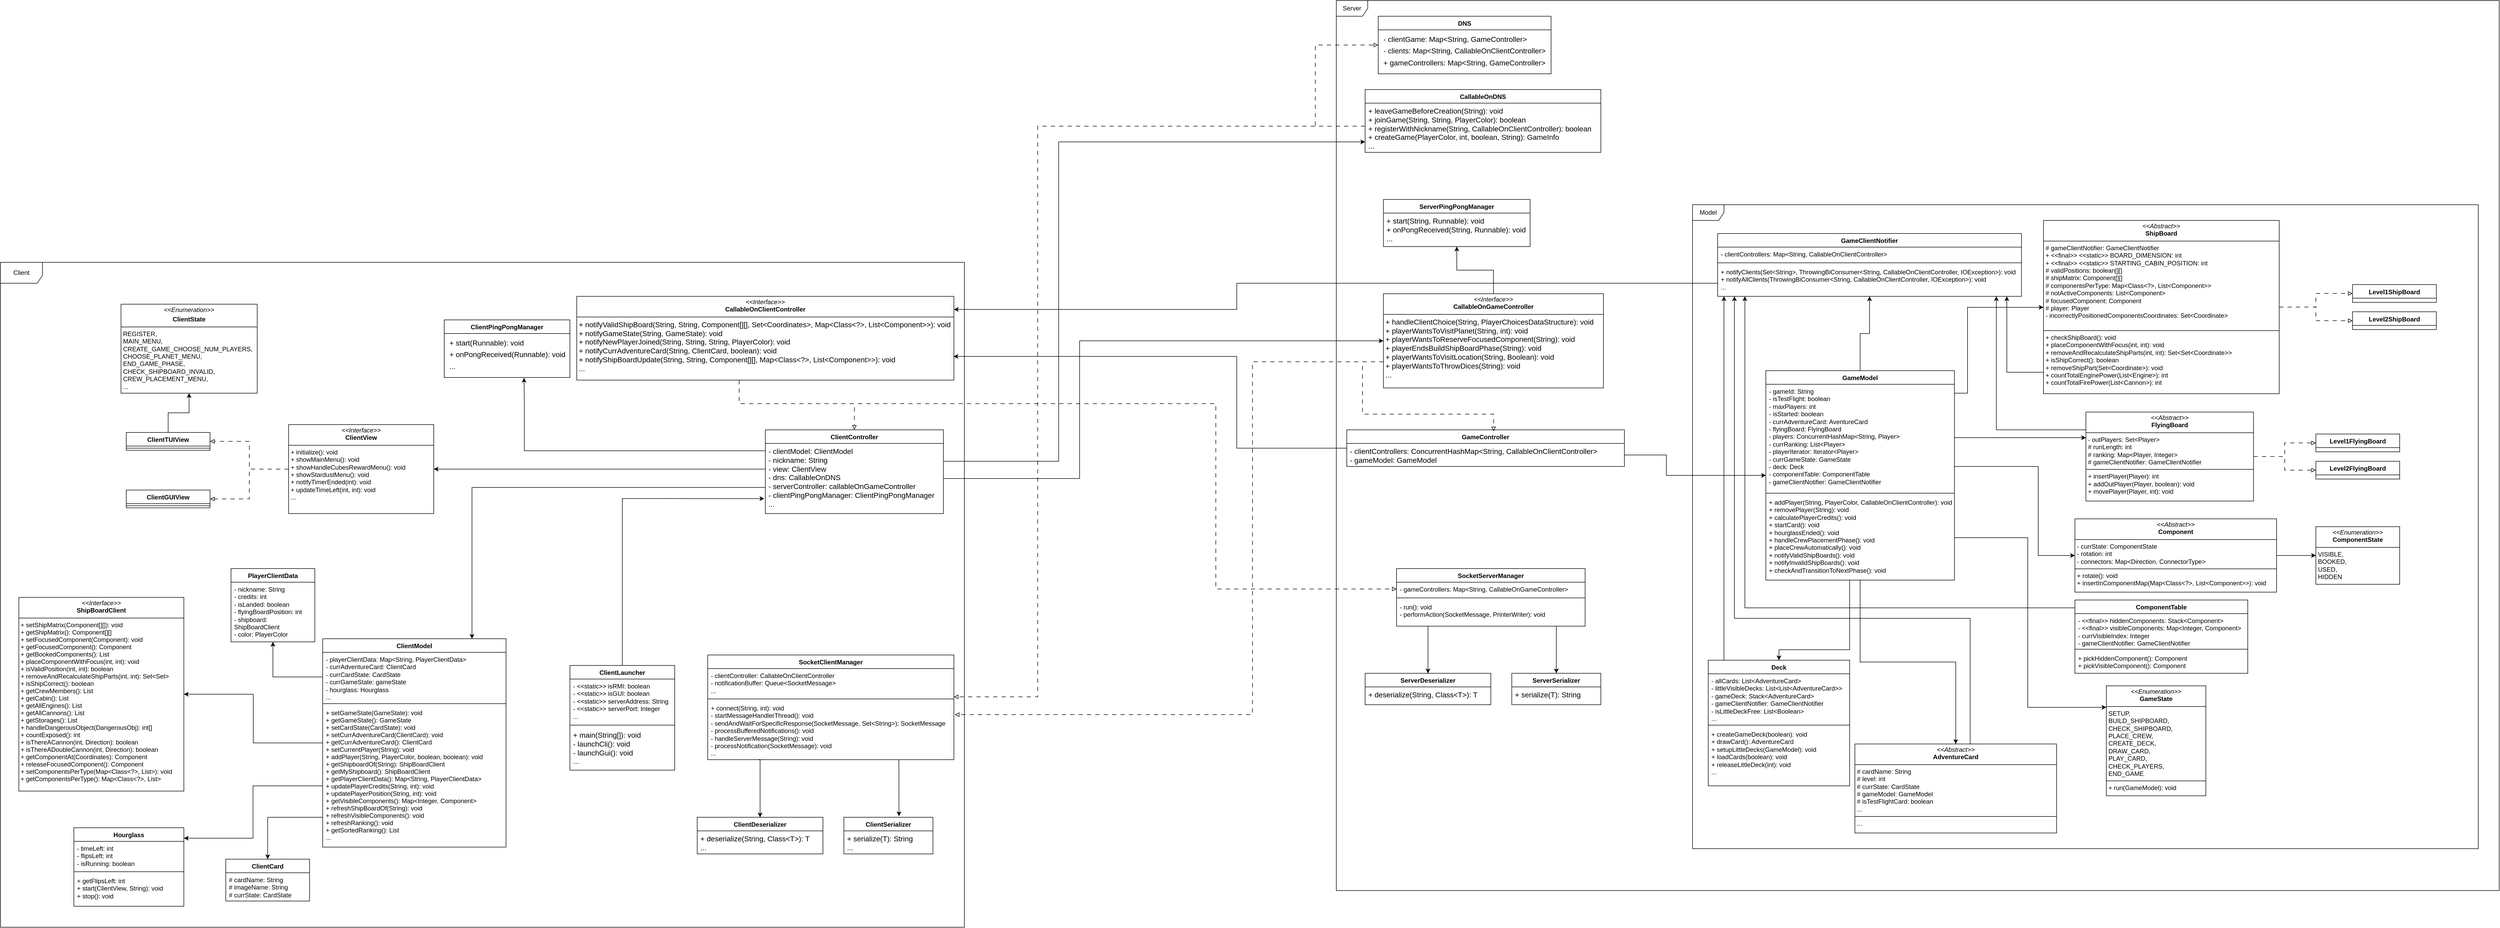<mxfile version="27.0.9">
  <diagram id="wb409SOdWjBKvttR269M" name="Pagina-2">
    <mxGraphModel dx="5157" dy="4652" grid="1" gridSize="10" guides="1" tooltips="1" connect="1" arrows="1" fold="1" page="1" pageScale="1" pageWidth="827" pageHeight="1169" math="0" shadow="0">
      <root>
        <mxCell id="0" />
        <mxCell id="1" parent="0" />
        <mxCell id="UjiULM0Yq0ChmZ1WHvMP-1" value="DNS" style="swimlane;fontStyle=1;align=center;verticalAlign=top;childLayout=stackLayout;horizontal=1;startSize=26;horizontalStack=0;resizeParent=1;resizeParentMax=0;resizeLast=0;collapsible=1;marginBottom=0;whiteSpace=wrap;html=1;" parent="1" vertex="1">
          <mxGeometry x="1130" y="-110" width="330" height="110" as="geometry" />
        </mxCell>
        <mxCell id="UjiULM0Yq0ChmZ1WHvMP-4" value="&lt;p style=&quot;font-size: 14px; text-wrap-mode: nowrap; margin: 0px 0px 0px 4px; line-height: 1.6;&quot;&gt;- clientGame: Map&amp;lt;String, GameController&amp;gt;&lt;br&gt;- clients: Map&amp;lt;String, CallableOnClientController&amp;gt;&lt;br&gt;+ gameControllers: Map&amp;lt;String, GameController&amp;gt;&lt;/p&gt;" style="text;strokeColor=none;fillColor=none;align=left;verticalAlign=top;spacingLeft=4;spacingRight=4;overflow=hidden;rotatable=0;points=[[0,0.5],[1,0.5]];portConstraint=eastwest;whiteSpace=wrap;html=1;" parent="UjiULM0Yq0ChmZ1WHvMP-1" vertex="1">
          <mxGeometry y="26" width="330" height="84" as="geometry" />
        </mxCell>
        <mxCell id="PPUQBIdJS-AbmWnq9R_o-51" style="edgeStyle=orthogonalEdgeStyle;rounded=0;orthogonalLoop=1;jettySize=auto;html=1;entryX=0.999;entryY=0.717;entryDx=0;entryDy=0;entryPerimeter=0;" parent="1" source="UjiULM0Yq0ChmZ1WHvMP-5" target="UjiULM0Yq0ChmZ1WHvMP-118" edge="1">
          <mxGeometry relative="1" as="geometry">
            <Array as="points">
              <mxPoint x="860" y="715" />
              <mxPoint x="860" y="540" />
            </Array>
          </mxGeometry>
        </mxCell>
        <mxCell id="UjiULM0Yq0ChmZ1WHvMP-5" value="GameController&lt;div&gt;&lt;br&gt;&lt;/div&gt;" style="swimlane;fontStyle=1;align=center;verticalAlign=top;childLayout=stackLayout;horizontal=1;startSize=26;horizontalStack=0;resizeParent=1;resizeParentMax=0;resizeLast=0;collapsible=1;marginBottom=0;whiteSpace=wrap;html=1;" parent="1" vertex="1">
          <mxGeometry x="1070" y="680" width="530" height="70" as="geometry" />
        </mxCell>
        <mxCell id="UjiULM0Yq0ChmZ1WHvMP-6" value="&lt;span style=&quot;font-size: 14px; text-wrap-mode: nowrap;&quot;&gt;- clientControllers: ConcurrentHashMap&amp;lt;String, CallableOnClientController&amp;gt;&lt;/span&gt;&lt;br style=&quot;font-size: 14px; text-wrap-mode: nowrap;&quot;&gt;&lt;span style=&quot;font-size: 14px; text-wrap-mode: nowrap;&quot;&gt;- gameModel: GameModel&lt;/span&gt;" style="text;strokeColor=none;fillColor=none;align=left;verticalAlign=top;spacingLeft=4;spacingRight=4;overflow=hidden;rotatable=0;points=[[0,0.5],[1,0.5]];portConstraint=eastwest;whiteSpace=wrap;html=1;" parent="UjiULM0Yq0ChmZ1WHvMP-5" vertex="1">
          <mxGeometry y="26" width="530" height="44" as="geometry" />
        </mxCell>
        <mxCell id="PPUQBIdJS-AbmWnq9R_o-72" style="edgeStyle=orthogonalEdgeStyle;rounded=0;orthogonalLoop=1;jettySize=auto;html=1;" parent="1" source="UjiULM0Yq0ChmZ1WHvMP-13" target="UjiULM0Yq0ChmZ1WHvMP-77" edge="1">
          <mxGeometry relative="1" as="geometry">
            <Array as="points">
              <mxPoint x="520" y="740" />
              <mxPoint x="520" y="130" />
            </Array>
          </mxGeometry>
        </mxCell>
        <mxCell id="UjiULM0Yq0ChmZ1WHvMP-13" value="ClientController" style="swimlane;fontStyle=1;align=center;verticalAlign=top;childLayout=stackLayout;horizontal=1;startSize=26;horizontalStack=0;resizeParent=1;resizeParentMax=0;resizeLast=0;collapsible=1;marginBottom=0;whiteSpace=wrap;html=1;" parent="1" vertex="1">
          <mxGeometry x="-40" y="680" width="340" height="160" as="geometry" />
        </mxCell>
        <mxCell id="UjiULM0Yq0ChmZ1WHvMP-14" value="&lt;span style=&quot;font-size: 14px; text-wrap-mode: nowrap;&quot;&gt;- clientModel: ClientModel&lt;/span&gt;&lt;br style=&quot;font-size: 14px; text-wrap-mode: nowrap;&quot;&gt;&lt;span style=&quot;font-size: 14px; text-wrap-mode: nowrap;&quot;&gt;- nickname: String&lt;/span&gt;&lt;br style=&quot;font-size: 14px; text-wrap-mode: nowrap;&quot;&gt;&lt;span style=&quot;font-size: 14px; text-wrap-mode: nowrap;&quot;&gt;- view: ClientView&lt;/span&gt;&lt;br style=&quot;font-size: 14px; text-wrap-mode: nowrap;&quot;&gt;&lt;span style=&quot;font-size: 14px; text-wrap-mode: nowrap;&quot;&gt;- dns: CallableOnDNS&lt;/span&gt;&lt;div&gt;&lt;span style=&quot;font-size: 14px; text-wrap-mode: nowrap;&quot;&gt;- serverController: callableOnGameController&lt;br&gt;&lt;/span&gt;&lt;div&gt;&lt;span style=&quot;font-size: 14px; text-wrap-mode: nowrap;&quot;&gt;- clientPingPongManager: ClientPingPongManager&lt;/span&gt;&lt;/div&gt;&lt;div&gt;&lt;span style=&quot;font-size: 14px; text-wrap-mode: nowrap;&quot;&gt;...&lt;/span&gt;&lt;/div&gt;&lt;/div&gt;" style="text;strokeColor=none;fillColor=none;align=left;verticalAlign=top;spacingLeft=4;spacingRight=4;overflow=hidden;rotatable=0;points=[[0,0.5],[1,0.5]];portConstraint=eastwest;whiteSpace=wrap;html=1;" parent="UjiULM0Yq0ChmZ1WHvMP-13" vertex="1">
          <mxGeometry y="26" width="340" height="134" as="geometry" />
        </mxCell>
        <mxCell id="UjiULM0Yq0ChmZ1WHvMP-17" value="SocketClientManager" style="swimlane;fontStyle=1;align=center;verticalAlign=top;childLayout=stackLayout;horizontal=1;startSize=26;horizontalStack=0;resizeParent=1;resizeParentMax=0;resizeLast=0;collapsible=1;marginBottom=0;whiteSpace=wrap;html=1;" parent="1" vertex="1">
          <mxGeometry x="-150" y="1110" width="470" height="200" as="geometry" />
        </mxCell>
        <mxCell id="UjiULM0Yq0ChmZ1WHvMP-18" value="&lt;div&gt;&lt;span style=&quot;background-color: transparent; color: light-dark(rgb(0, 0, 0), rgb(255, 255, 255));&quot;&gt;- clientController: CallableOnClientController&lt;/span&gt;&lt;/div&gt;&lt;div&gt;&lt;span style=&quot;background-color: transparent; color: light-dark(rgb(0, 0, 0), rgb(255, 255, 255));&quot;&gt;- notificationBuffer: Queue&amp;lt;SocketMessage&amp;gt;&lt;/span&gt;&lt;/div&gt;&lt;div&gt;&lt;span style=&quot;background-color: transparent; color: light-dark(rgb(0, 0, 0), rgb(255, 255, 255));&quot;&gt;...&lt;/span&gt;&lt;/div&gt;" style="text;strokeColor=none;fillColor=none;align=left;verticalAlign=top;spacingLeft=4;spacingRight=4;overflow=hidden;rotatable=0;points=[[0,0.5],[1,0.5]];portConstraint=eastwest;whiteSpace=wrap;html=1;" parent="UjiULM0Yq0ChmZ1WHvMP-17" vertex="1">
          <mxGeometry y="26" width="470" height="54" as="geometry" />
        </mxCell>
        <mxCell id="UjiULM0Yq0ChmZ1WHvMP-19" value="" style="line;strokeWidth=1;fillColor=none;align=left;verticalAlign=middle;spacingTop=-1;spacingLeft=3;spacingRight=3;rotatable=0;labelPosition=right;points=[];portConstraint=eastwest;strokeColor=inherit;" parent="UjiULM0Yq0ChmZ1WHvMP-17" vertex="1">
          <mxGeometry y="80" width="470" height="8" as="geometry" />
        </mxCell>
        <mxCell id="UjiULM0Yq0ChmZ1WHvMP-20" value="+ connect(String, int): void&lt;div&gt;- startMessageHandlerThread(): void&lt;/div&gt;&lt;div&gt;&lt;div&gt;- sendAndWaitForSpecificResponse(SocketMessage, Set&amp;lt;String&amp;gt;): SocketMessage&lt;/div&gt;&lt;div&gt;- processBufferedNotifications(): void&lt;/div&gt;&lt;/div&gt;&lt;div&gt;- handleServerMessage(String): void&lt;/div&gt;&lt;div&gt;- processNotification(SocketMessage): void&lt;/div&gt;&lt;div&gt;...&lt;/div&gt;" style="text;strokeColor=none;fillColor=none;align=left;verticalAlign=top;spacingLeft=4;spacingRight=4;overflow=hidden;rotatable=0;points=[[0,0.5],[1,0.5]];portConstraint=eastwest;whiteSpace=wrap;html=1;" parent="UjiULM0Yq0ChmZ1WHvMP-17" vertex="1">
          <mxGeometry y="88" width="470" height="112" as="geometry" />
        </mxCell>
        <mxCell id="PPUQBIdJS-AbmWnq9R_o-48" style="edgeStyle=orthogonalEdgeStyle;rounded=0;orthogonalLoop=1;jettySize=auto;html=1;entryX=0.5;entryY=0;entryDx=0;entryDy=0;" parent="1" source="UjiULM0Yq0ChmZ1WHvMP-21" target="oHir_KhjHk0JjcYHDKme-1" edge="1">
          <mxGeometry relative="1" as="geometry">
            <Array as="points">
              <mxPoint x="1225" y="1080" />
              <mxPoint x="1225" y="1080" />
            </Array>
          </mxGeometry>
        </mxCell>
        <mxCell id="PPUQBIdJS-AbmWnq9R_o-49" style="edgeStyle=orthogonalEdgeStyle;rounded=0;orthogonalLoop=1;jettySize=auto;html=1;entryX=0.5;entryY=0;entryDx=0;entryDy=0;" parent="1" source="UjiULM0Yq0ChmZ1WHvMP-21" target="oHir_KhjHk0JjcYHDKme-3" edge="1">
          <mxGeometry relative="1" as="geometry">
            <Array as="points">
              <mxPoint x="1470" y="1080" />
              <mxPoint x="1470" y="1080" />
            </Array>
          </mxGeometry>
        </mxCell>
        <mxCell id="UjiULM0Yq0ChmZ1WHvMP-21" value="SocketServerManager" style="swimlane;fontStyle=1;align=center;verticalAlign=top;childLayout=stackLayout;horizontal=1;startSize=26;horizontalStack=0;resizeParent=1;resizeParentMax=0;resizeLast=0;collapsible=1;marginBottom=0;whiteSpace=wrap;html=1;" parent="1" vertex="1">
          <mxGeometry x="1165" y="945" width="360" height="110" as="geometry" />
        </mxCell>
        <mxCell id="UjiULM0Yq0ChmZ1WHvMP-22" value="- gameControllers: Map&amp;lt;String, CallableOnGameController&amp;gt;" style="text;strokeColor=none;fillColor=none;align=left;verticalAlign=top;spacingLeft=4;spacingRight=4;overflow=hidden;rotatable=0;points=[[0,0.5],[1,0.5]];portConstraint=eastwest;whiteSpace=wrap;html=1;" parent="UjiULM0Yq0ChmZ1WHvMP-21" vertex="1">
          <mxGeometry y="26" width="360" height="26" as="geometry" />
        </mxCell>
        <mxCell id="UjiULM0Yq0ChmZ1WHvMP-23" value="" style="line;strokeWidth=1;fillColor=none;align=left;verticalAlign=middle;spacingTop=-1;spacingLeft=3;spacingRight=3;rotatable=0;labelPosition=right;points=[];portConstraint=eastwest;strokeColor=inherit;" parent="UjiULM0Yq0ChmZ1WHvMP-21" vertex="1">
          <mxGeometry y="52" width="360" height="8" as="geometry" />
        </mxCell>
        <mxCell id="UjiULM0Yq0ChmZ1WHvMP-24" value="- run(): void&lt;div&gt;- performAction(SocketMessage, PrinterWriter): void&lt;/div&gt;" style="text;strokeColor=none;fillColor=none;align=left;verticalAlign=top;spacingLeft=4;spacingRight=4;overflow=hidden;rotatable=0;points=[[0,0.5],[1,0.5]];portConstraint=eastwest;whiteSpace=wrap;html=1;" parent="UjiULM0Yq0ChmZ1WHvMP-21" vertex="1">
          <mxGeometry y="60" width="360" height="50" as="geometry" />
        </mxCell>
        <mxCell id="UjiULM0Yq0ChmZ1WHvMP-26" value="Model" style="shape=umlFrame;whiteSpace=wrap;html=1;pointerEvents=0;" parent="1" vertex="1">
          <mxGeometry x="1730" y="250" width="1500" height="1230" as="geometry" />
        </mxCell>
        <mxCell id="PPUQBIdJS-AbmWnq9R_o-83" style="edgeStyle=orthogonalEdgeStyle;rounded=0;orthogonalLoop=1;jettySize=auto;html=1;" parent="1" source="UjiULM0Yq0ChmZ1WHvMP-31" target="UjiULM0Yq0ChmZ1WHvMP-118" edge="1">
          <mxGeometry relative="1" as="geometry">
            <Array as="points">
              <mxPoint x="860" y="400" />
              <mxPoint x="860" y="450" />
            </Array>
          </mxGeometry>
        </mxCell>
        <mxCell id="UjiULM0Yq0ChmZ1WHvMP-31" value="GameClientNotifier" style="swimlane;fontStyle=1;align=center;verticalAlign=top;childLayout=stackLayout;horizontal=1;startSize=26;horizontalStack=0;resizeParent=1;resizeParentMax=0;resizeLast=0;collapsible=1;marginBottom=0;whiteSpace=wrap;html=1;" parent="1" vertex="1">
          <mxGeometry x="1778" y="305" width="580" height="120" as="geometry" />
        </mxCell>
        <mxCell id="UjiULM0Yq0ChmZ1WHvMP-32" value="- clientControllers: Map&amp;lt;String, CallableOnClientController&amp;gt;" style="text;strokeColor=none;fillColor=none;align=left;verticalAlign=top;spacingLeft=4;spacingRight=4;overflow=hidden;rotatable=0;points=[[0,0.5],[1,0.5]];portConstraint=eastwest;whiteSpace=wrap;html=1;" parent="UjiULM0Yq0ChmZ1WHvMP-31" vertex="1">
          <mxGeometry y="26" width="580" height="26" as="geometry" />
        </mxCell>
        <mxCell id="UjiULM0Yq0ChmZ1WHvMP-33" value="" style="line;strokeWidth=1;fillColor=none;align=left;verticalAlign=middle;spacingTop=-1;spacingLeft=3;spacingRight=3;rotatable=0;labelPosition=right;points=[];portConstraint=eastwest;strokeColor=inherit;" parent="UjiULM0Yq0ChmZ1WHvMP-31" vertex="1">
          <mxGeometry y="52" width="580" height="8" as="geometry" />
        </mxCell>
        <mxCell id="UjiULM0Yq0ChmZ1WHvMP-34" value="&lt;div&gt;&lt;span style=&quot;background-color: transparent; color: light-dark(rgb(0, 0, 0), rgb(255, 255, 255));&quot;&gt;+ notifyClients(Set&amp;lt;String&amp;gt;, ThrowingBiConsumer&amp;lt;String, CallableOnClientController, IOException&amp;gt;): void&lt;/span&gt;&lt;/div&gt;&lt;div&gt;+ notifyAllClients(ThrowingBiConsumer&amp;lt;String, CallableOnClientController, IOException&amp;gt;): void&lt;/div&gt;&lt;div&gt;...&lt;/div&gt;" style="text;strokeColor=none;fillColor=none;align=left;verticalAlign=top;spacingLeft=4;spacingRight=4;overflow=hidden;rotatable=0;points=[[0,0.5],[1,0.5]];portConstraint=eastwest;whiteSpace=wrap;html=1;" parent="UjiULM0Yq0ChmZ1WHvMP-31" vertex="1">
          <mxGeometry y="60" width="580" height="60" as="geometry" />
        </mxCell>
        <mxCell id="UjiULM0Yq0ChmZ1WHvMP-35" value="Level1ShipBoard" style="swimlane;fontStyle=1;align=center;verticalAlign=top;childLayout=stackLayout;horizontal=1;startSize=26;horizontalStack=0;resizeParent=1;resizeParentMax=0;resizeLast=0;collapsible=1;marginBottom=0;whiteSpace=wrap;html=1;" parent="1" vertex="1">
          <mxGeometry x="2990" y="402.5" width="160" height="34" as="geometry" />
        </mxCell>
        <mxCell id="UjiULM0Yq0ChmZ1WHvMP-51" value="ServerPingPongManager" style="swimlane;fontStyle=1;align=center;verticalAlign=top;childLayout=stackLayout;horizontal=1;startSize=26;horizontalStack=0;resizeParent=1;resizeParentMax=0;resizeLast=0;collapsible=1;marginBottom=0;whiteSpace=wrap;html=1;" parent="1" vertex="1">
          <mxGeometry x="1140" y="240" width="280" height="90" as="geometry" />
        </mxCell>
        <mxCell id="UjiULM0Yq0ChmZ1WHvMP-54" value="&lt;span style=&quot;font-size: 14px; text-wrap-mode: nowrap;&quot;&gt;+ start(String, Runnable): void&lt;/span&gt;&lt;br style=&quot;font-size: 14px; text-wrap-mode: nowrap;&quot;&gt;&lt;span style=&quot;font-size: 14px; text-wrap-mode: nowrap;&quot;&gt;+ onPongReceived(String, Runnable): void&lt;/span&gt;&lt;div&gt;&lt;span style=&quot;font-size: 14px; text-wrap-mode: nowrap;&quot;&gt;...&lt;/span&gt;&lt;/div&gt;" style="text;strokeColor=none;fillColor=none;align=left;verticalAlign=top;spacingLeft=4;spacingRight=4;overflow=hidden;rotatable=0;points=[[0,0.5],[1,0.5]];portConstraint=eastwest;whiteSpace=wrap;html=1;" parent="UjiULM0Yq0ChmZ1WHvMP-51" vertex="1">
          <mxGeometry y="26" width="280" height="64" as="geometry" />
        </mxCell>
        <mxCell id="UjiULM0Yq0ChmZ1WHvMP-55" value="Client" style="shape=umlFrame;whiteSpace=wrap;html=1;pointerEvents=0;width=80;height=40;" parent="1" vertex="1">
          <mxGeometry x="-1500" y="360" width="1840" height="1270" as="geometry" />
        </mxCell>
        <mxCell id="UjiULM0Yq0ChmZ1WHvMP-56" value="ClientDeserializer" style="swimlane;fontStyle=1;align=center;verticalAlign=top;childLayout=stackLayout;horizontal=1;startSize=26;horizontalStack=0;resizeParent=1;resizeParentMax=0;resizeLast=0;collapsible=1;marginBottom=0;whiteSpace=wrap;html=1;" parent="1" vertex="1">
          <mxGeometry x="-170" y="1420" width="240" height="70" as="geometry" />
        </mxCell>
        <mxCell id="UjiULM0Yq0ChmZ1WHvMP-59" value="&lt;span style=&quot;font-size: 14px; text-wrap-mode: nowrap;&quot;&gt;+ deserialize(String, Class&amp;lt;T&amp;gt;): T&lt;/span&gt;&lt;div&gt;&lt;span style=&quot;font-size: 14px; text-wrap-mode: nowrap;&quot;&gt;...&lt;/span&gt;&lt;/div&gt;" style="text;strokeColor=none;fillColor=none;align=left;verticalAlign=top;spacingLeft=4;spacingRight=4;overflow=hidden;rotatable=0;points=[[0,0.5],[1,0.5]];portConstraint=eastwest;whiteSpace=wrap;html=1;" parent="UjiULM0Yq0ChmZ1WHvMP-56" vertex="1">
          <mxGeometry y="26" width="240" height="44" as="geometry" />
        </mxCell>
        <mxCell id="UjiULM0Yq0ChmZ1WHvMP-62" value="ClientS&lt;span style=&quot;background-color: transparent; color: light-dark(rgb(0, 0, 0), rgb(255, 255, 255));&quot;&gt;erializer&lt;/span&gt;" style="swimlane;fontStyle=1;align=center;verticalAlign=top;childLayout=stackLayout;horizontal=1;startSize=26;horizontalStack=0;resizeParent=1;resizeParentMax=0;resizeLast=0;collapsible=1;marginBottom=0;whiteSpace=wrap;html=1;" parent="1" vertex="1">
          <mxGeometry x="110" y="1420" width="170" height="70" as="geometry" />
        </mxCell>
        <mxCell id="UjiULM0Yq0ChmZ1WHvMP-65" value="&lt;span style=&quot;font-size: 14px; text-wrap-mode: nowrap;&quot;&gt;+ serialize(T): String&lt;/span&gt;&lt;div&gt;&lt;span style=&quot;font-size: 14px; text-wrap-mode: nowrap;&quot;&gt;...&lt;/span&gt;&lt;/div&gt;" style="text;strokeColor=none;fillColor=none;align=left;verticalAlign=top;spacingLeft=4;spacingRight=4;overflow=hidden;rotatable=0;points=[[0,0.5],[1,0.5]];portConstraint=eastwest;whiteSpace=wrap;html=1;" parent="UjiULM0Yq0ChmZ1WHvMP-62" vertex="1">
          <mxGeometry y="26" width="170" height="44" as="geometry" />
        </mxCell>
        <mxCell id="UjiULM0Yq0ChmZ1WHvMP-75" value="Server" style="shape=umlFrame;whiteSpace=wrap;html=1;pointerEvents=0;" parent="1" vertex="1">
          <mxGeometry x="1050" y="-140" width="2220" height="1700" as="geometry" />
        </mxCell>
        <mxCell id="UjiULM0Yq0ChmZ1WHvMP-77" value="CallableOnDNS" style="swimlane;fontStyle=1;align=center;verticalAlign=top;childLayout=stackLayout;horizontal=1;startSize=26;horizontalStack=0;resizeParent=1;resizeParentMax=0;resizeLast=0;collapsible=1;marginBottom=0;whiteSpace=wrap;html=1;" parent="1" vertex="1">
          <mxGeometry x="1105" y="30" width="450" height="120" as="geometry" />
        </mxCell>
        <mxCell id="UjiULM0Yq0ChmZ1WHvMP-80" value="&lt;span style=&quot;font-size: 14px; text-wrap-mode: nowrap;&quot;&gt;+ leaveGameBeforeCreation(String): void&lt;/span&gt;&lt;br style=&quot;font-size: 14px; text-wrap-mode: nowrap;&quot;&gt;&lt;span style=&quot;font-size: 14px; text-wrap-mode: nowrap;&quot;&gt;+ joinGame(String, String, PlayerColor): boolean&lt;/span&gt;&lt;br style=&quot;font-size: 14px; text-wrap-mode: nowrap;&quot;&gt;&lt;span style=&quot;font-size: 14px; text-wrap-mode: nowrap;&quot;&gt;+ registerWithNickname(String, CallableOnClientController): boolean&lt;/span&gt;&lt;br style=&quot;font-size: 14px; text-wrap-mode: nowrap;&quot;&gt;&lt;span style=&quot;font-size: 14px; text-wrap-mode: nowrap;&quot;&gt;+ createGame(PlayerColor, int, boolean, String): GameInfo&lt;/span&gt;&lt;div&gt;&lt;span style=&quot;font-size: 14px; text-wrap-mode: nowrap;&quot;&gt;...&lt;/span&gt;&lt;/div&gt;" style="text;strokeColor=none;fillColor=none;align=left;verticalAlign=top;spacingLeft=4;spacingRight=4;overflow=hidden;rotatable=0;points=[[0,0.5],[1,0.5]];portConstraint=eastwest;whiteSpace=wrap;html=1;" parent="UjiULM0Yq0ChmZ1WHvMP-77" vertex="1">
          <mxGeometry y="26" width="450" height="94" as="geometry" />
        </mxCell>
        <mxCell id="UjiULM0Yq0ChmZ1WHvMP-82" value="ClientPingPongManager" style="swimlane;fontStyle=1;align=center;verticalAlign=top;childLayout=stackLayout;horizontal=1;startSize=26;horizontalStack=0;resizeParent=1;resizeParentMax=0;resizeLast=0;collapsible=1;marginBottom=0;whiteSpace=wrap;html=1;" parent="1" vertex="1">
          <mxGeometry x="-653" y="470" width="240" height="110" as="geometry" />
        </mxCell>
        <mxCell id="UjiULM0Yq0ChmZ1WHvMP-85" value="&lt;p style=&quot;font-size: 14px; text-wrap-mode: nowrap; margin: 0px 0px 0px 4px; line-height: 1.6;&quot;&gt;+ start(Runnable): void&lt;br&gt;+ onPongReceived(Runnable): void&lt;br&gt;&lt;/p&gt;&lt;p style=&quot;font-size: 14px; text-wrap-mode: nowrap; margin: 0px 0px 0px 4px; line-height: 1.6;&quot;&gt;...&lt;/p&gt;" style="text;strokeColor=none;fillColor=none;align=left;verticalAlign=top;spacingLeft=4;spacingRight=4;overflow=hidden;rotatable=0;points=[[0,0.5],[1,0.5]];portConstraint=eastwest;whiteSpace=wrap;html=1;fontColor=default;" parent="UjiULM0Yq0ChmZ1WHvMP-82" vertex="1">
          <mxGeometry y="26" width="240" height="84" as="geometry" />
        </mxCell>
        <mxCell id="PPUQBIdJS-AbmWnq9R_o-58" style="edgeStyle=orthogonalEdgeStyle;rounded=0;orthogonalLoop=1;jettySize=auto;html=1;" parent="1" source="UjiULM0Yq0ChmZ1WHvMP-87" target="PPUQBIdJS-AbmWnq9R_o-14" edge="1">
          <mxGeometry relative="1" as="geometry" />
        </mxCell>
        <mxCell id="PPUQBIdJS-AbmWnq9R_o-59" style="edgeStyle=orthogonalEdgeStyle;rounded=0;orthogonalLoop=1;jettySize=auto;html=1;" parent="1" source="UjiULM0Yq0ChmZ1WHvMP-87" target="UjiULM0Yq0ChmZ1WHvMP-113" edge="1">
          <mxGeometry relative="1" as="geometry">
            <Array as="points">
              <mxPoint x="-1018" y="1360" />
              <mxPoint x="-1018" y="1460" />
            </Array>
          </mxGeometry>
        </mxCell>
        <mxCell id="PPUQBIdJS-AbmWnq9R_o-60" style="edgeStyle=orthogonalEdgeStyle;rounded=0;orthogonalLoop=1;jettySize=auto;html=1;entryX=0.5;entryY=0;entryDx=0;entryDy=0;" parent="1" source="UjiULM0Yq0ChmZ1WHvMP-87" target="PPUQBIdJS-AbmWnq9R_o-6" edge="1">
          <mxGeometry relative="1" as="geometry">
            <Array as="points">
              <mxPoint x="-990" y="1420" />
            </Array>
          </mxGeometry>
        </mxCell>
        <mxCell id="UjiULM0Yq0ChmZ1WHvMP-87" value="ClientModel" style="swimlane;fontStyle=1;align=center;verticalAlign=top;childLayout=stackLayout;horizontal=1;startSize=26;horizontalStack=0;resizeParent=1;resizeParentMax=0;resizeLast=0;collapsible=1;marginBottom=0;whiteSpace=wrap;html=1;" parent="1" vertex="1">
          <mxGeometry x="-885" y="1079" width="350" height="398" as="geometry" />
        </mxCell>
        <mxCell id="UjiULM0Yq0ChmZ1WHvMP-88" value="- playerClientData: Map&amp;lt;String, PlayerClientData&amp;gt;&lt;div&gt;- currAdventureCard: ClientCard&lt;/div&gt;&lt;div&gt;- currCardState: CardState&lt;/div&gt;&lt;div&gt;- currGameState: gameState&lt;/div&gt;&lt;div&gt;- hourglass: Hourglass&lt;/div&gt;&lt;div&gt;...&lt;/div&gt;" style="text;strokeColor=none;fillColor=none;align=left;verticalAlign=top;spacingLeft=4;spacingRight=4;overflow=hidden;rotatable=0;points=[[0,0.5],[1,0.5]];portConstraint=eastwest;whiteSpace=wrap;html=1;" parent="UjiULM0Yq0ChmZ1WHvMP-87" vertex="1">
          <mxGeometry y="26" width="350" height="94" as="geometry" />
        </mxCell>
        <mxCell id="UjiULM0Yq0ChmZ1WHvMP-89" value="" style="line;strokeWidth=1;fillColor=none;align=left;verticalAlign=middle;spacingTop=-1;spacingLeft=3;spacingRight=3;rotatable=0;labelPosition=right;points=[];portConstraint=eastwest;strokeColor=inherit;" parent="UjiULM0Yq0ChmZ1WHvMP-87" vertex="1">
          <mxGeometry y="120" width="350" height="8" as="geometry" />
        </mxCell>
        <mxCell id="UjiULM0Yq0ChmZ1WHvMP-90" value="&lt;p style=&quot;margin: 0px; font-variant-numeric: normal; font-variant-east-asian: normal; font-variant-alternates: normal; font-size-adjust: none; font-kerning: auto; font-optical-sizing: auto; font-feature-settings: normal; font-variation-settings: normal; font-variant-position: normal; font-variant-emoji: normal; font-stretch: normal; line-height: normal;&quot; class=&quot;p1&quot;&gt;&lt;span style=&quot;background-color: transparent; color: light-dark(rgb(0, 0, 0), rgb(255, 255, 255)); font-variant-ligatures: no-common-ligatures;&quot;&gt;+ setGameState(GameState): void&lt;/span&gt;&lt;/p&gt;&lt;p style=&quot;margin: 0px; font-variant-numeric: normal; font-variant-east-asian: normal; font-variant-alternates: normal; font-size-adjust: none; font-kerning: auto; font-optical-sizing: auto; font-feature-settings: normal; font-variation-settings: normal; font-variant-position: normal; font-variant-emoji: normal; font-stretch: normal; line-height: normal;&quot; class=&quot;p1&quot;&gt;&lt;span style=&quot;font-variant-ligatures: no-common-ligatures;&quot; class=&quot;s1&quot;&gt;&lt;span style=&quot;background-color: transparent; color: light-dark(rgb(0, 0, 0), rgb(255, 255, 255));&quot;&gt;+&lt;/span&gt;&lt;font face=&quot;Helvetica&quot;&gt;&amp;nbsp;getGameState(): GameState&lt;/font&gt;&lt;/span&gt;&lt;/p&gt;&lt;p style=&quot;margin: 0px; font-variant-numeric: normal; font-variant-east-asian: normal; font-variant-alternates: normal; font-size-adjust: none; font-kerning: auto; font-optical-sizing: auto; font-feature-settings: normal; font-variation-settings: normal; font-variant-position: normal; font-variant-emoji: normal; font-stretch: normal; line-height: normal;&quot; class=&quot;p1&quot;&gt;&lt;span style=&quot;font-variant-ligatures: no-common-ligatures;&quot; class=&quot;s1&quot;&gt;&lt;span style=&quot;background-color: transparent; color: light-dark(rgb(0, 0, 0), rgb(255, 255, 255));&quot;&gt;+&lt;/span&gt;&lt;font face=&quot;Helvetica&quot;&gt;&amp;nbsp;setCardState(CardState): void&lt;/font&gt;&lt;/span&gt;&lt;/p&gt;&lt;p style=&quot;margin: 0px; font-variant-numeric: normal; font-variant-east-asian: normal; font-variant-alternates: normal; font-size-adjust: none; font-kerning: auto; font-optical-sizing: auto; font-feature-settings: normal; font-variation-settings: normal; font-variant-position: normal; font-variant-emoji: normal; font-stretch: normal; line-height: normal;&quot; class=&quot;p1&quot;&gt;&lt;span style=&quot;font-variant-ligatures: no-common-ligatures;&quot; class=&quot;s1&quot;&gt;&lt;span style=&quot;background-color: transparent; color: light-dark(rgb(0, 0, 0), rgb(255, 255, 255));&quot;&gt;+&lt;/span&gt;&lt;font face=&quot;Helvetica&quot;&gt;&amp;nbsp;setCurrAdventureCard(ClientCard): void&lt;/font&gt;&lt;/span&gt;&lt;/p&gt;&lt;p style=&quot;margin: 0px; font-variant-numeric: normal; font-variant-east-asian: normal; font-variant-alternates: normal; font-size-adjust: none; font-kerning: auto; font-optical-sizing: auto; font-feature-settings: normal; font-variation-settings: normal; font-variant-position: normal; font-variant-emoji: normal; font-stretch: normal; line-height: normal;&quot; class=&quot;p1&quot;&gt;&lt;span style=&quot;font-variant-ligatures: no-common-ligatures;&quot; class=&quot;s1&quot;&gt;&lt;span style=&quot;background-color: transparent; color: light-dark(rgb(0, 0, 0), rgb(255, 255, 255));&quot;&gt;+&lt;/span&gt;&lt;font face=&quot;Helvetica&quot;&gt;&amp;nbsp;getCurrAdventureCard(): ClientCard&lt;/font&gt;&lt;/span&gt;&lt;/p&gt;&lt;p style=&quot;margin: 0px; font-variant-numeric: normal; font-variant-east-asian: normal; font-variant-alternates: normal; font-size-adjust: none; font-kerning: auto; font-optical-sizing: auto; font-feature-settings: normal; font-variation-settings: normal; font-variant-position: normal; font-variant-emoji: normal; font-stretch: normal; line-height: normal;&quot; class=&quot;p1&quot;&gt;&lt;span style=&quot;font-variant-ligatures: no-common-ligatures;&quot; class=&quot;s1&quot;&gt;&lt;span style=&quot;background-color: transparent; color: light-dark(rgb(0, 0, 0), rgb(255, 255, 255));&quot;&gt;+&lt;/span&gt;&lt;font face=&quot;Helvetica&quot;&gt;&amp;nbsp;setCurrentPlayer(String): void&lt;/font&gt;&lt;/span&gt;&lt;/p&gt;&lt;p style=&quot;margin: 0px; font-variant-numeric: normal; font-variant-east-asian: normal; font-variant-alternates: normal; font-size-adjust: none; font-kerning: auto; font-optical-sizing: auto; font-feature-settings: normal; font-variation-settings: normal; font-variant-position: normal; font-variant-emoji: normal; font-stretch: normal; line-height: normal;&quot; class=&quot;p1&quot;&gt;&lt;span style=&quot;font-variant-ligatures: no-common-ligatures;&quot; class=&quot;s1&quot;&gt;&lt;span style=&quot;background-color: transparent; color: light-dark(rgb(0, 0, 0), rgb(255, 255, 255));&quot;&gt;+&lt;/span&gt;&lt;font face=&quot;Helvetica&quot;&gt;&amp;nbsp;addPlayer(String, PlayerColor, boolean, boolean): void&lt;/font&gt;&lt;/span&gt;&lt;/p&gt;&lt;p style=&quot;margin: 0px; font-variant-numeric: normal; font-variant-east-asian: normal; font-variant-alternates: normal; font-size-adjust: none; font-kerning: auto; font-optical-sizing: auto; font-feature-settings: normal; font-variation-settings: normal; font-variant-position: normal; font-variant-emoji: normal; font-stretch: normal; line-height: normal;&quot; class=&quot;p1&quot;&gt;&lt;span style=&quot;font-variant-ligatures: no-common-ligatures;&quot; class=&quot;s1&quot;&gt;&lt;span style=&quot;background-color: transparent; color: light-dark(rgb(0, 0, 0), rgb(255, 255, 255));&quot;&gt;+&lt;/span&gt;&lt;font face=&quot;Helvetica&quot;&gt;&amp;nbsp;getShipboardOf(String): ShipBoardClient&lt;/font&gt;&lt;/span&gt;&lt;/p&gt;&lt;p style=&quot;margin: 0px; font-variant-numeric: normal; font-variant-east-asian: normal; font-variant-alternates: normal; font-size-adjust: none; font-kerning: auto; font-optical-sizing: auto; font-feature-settings: normal; font-variation-settings: normal; font-variant-position: normal; font-variant-emoji: normal; font-stretch: normal; line-height: normal;&quot; class=&quot;p1&quot;&gt;&lt;span style=&quot;font-variant-ligatures: no-common-ligatures;&quot; class=&quot;s1&quot;&gt;&lt;span style=&quot;background-color: transparent; color: light-dark(rgb(0, 0, 0), rgb(255, 255, 255));&quot;&gt;+&lt;/span&gt;&lt;font face=&quot;Helvetica&quot;&gt;&amp;nbsp;getMyShipboard(): ShipBoardClient&lt;/font&gt;&lt;/span&gt;&lt;/p&gt;&lt;p style=&quot;margin: 0px; font-variant-numeric: normal; font-variant-east-asian: normal; font-variant-alternates: normal; font-size-adjust: none; font-kerning: auto; font-optical-sizing: auto; font-feature-settings: normal; font-variation-settings: normal; font-variant-position: normal; font-variant-emoji: normal; font-stretch: normal; line-height: normal;&quot; class=&quot;p1&quot;&gt;&lt;span style=&quot;font-variant-ligatures: no-common-ligatures;&quot; class=&quot;s1&quot;&gt;&lt;span style=&quot;background-color: transparent; color: light-dark(rgb(0, 0, 0), rgb(255, 255, 255));&quot;&gt;+&lt;/span&gt;&lt;font face=&quot;Helvetica&quot;&gt;&amp;nbsp;getPlayerClientData(): Map&amp;lt;String, PlayerClientData&amp;gt;&lt;/font&gt;&lt;/span&gt;&lt;/p&gt;&lt;p style=&quot;margin: 0px; font-variant-numeric: normal; font-variant-east-asian: normal; font-variant-alternates: normal; font-size-adjust: none; font-kerning: auto; font-optical-sizing: auto; font-feature-settings: normal; font-variation-settings: normal; font-variant-position: normal; font-variant-emoji: normal; font-stretch: normal; line-height: normal;&quot; class=&quot;p1&quot;&gt;&lt;span style=&quot;font-variant-ligatures: no-common-ligatures;&quot; class=&quot;s1&quot;&gt;&lt;span style=&quot;background-color: transparent; color: light-dark(rgb(0, 0, 0), rgb(255, 255, 255));&quot;&gt;+&lt;/span&gt;&lt;font face=&quot;Helvetica&quot;&gt;&amp;nbsp;updatePlayerCredits(String, int): void&lt;/font&gt;&lt;/span&gt;&lt;/p&gt;&lt;p style=&quot;margin: 0px; font-variant-numeric: normal; font-variant-east-asian: normal; font-variant-alternates: normal; font-size-adjust: none; font-kerning: auto; font-optical-sizing: auto; font-feature-settings: normal; font-variation-settings: normal; font-variant-position: normal; font-variant-emoji: normal; font-stretch: normal; line-height: normal;&quot; class=&quot;p1&quot;&gt;&lt;span style=&quot;font-variant-ligatures: no-common-ligatures;&quot; class=&quot;s1&quot;&gt;&lt;span style=&quot;background-color: transparent; color: light-dark(rgb(0, 0, 0), rgb(255, 255, 255));&quot;&gt;+&lt;/span&gt;&lt;font face=&quot;Helvetica&quot;&gt;&amp;nbsp;updatePlayerPosition(String, int): void&lt;/font&gt;&lt;/span&gt;&lt;/p&gt;&lt;p style=&quot;margin: 0px; font-variant-numeric: normal; font-variant-east-asian: normal; font-variant-alternates: normal; font-size-adjust: none; font-kerning: auto; font-optical-sizing: auto; font-feature-settings: normal; font-variation-settings: normal; font-variant-position: normal; font-variant-emoji: normal; font-stretch: normal; line-height: normal;&quot; class=&quot;p1&quot;&gt;&lt;span style=&quot;font-variant-ligatures: no-common-ligatures;&quot; class=&quot;s1&quot;&gt;&lt;span style=&quot;background-color: transparent; color: light-dark(rgb(0, 0, 0), rgb(255, 255, 255));&quot;&gt;+&lt;/span&gt;&lt;font face=&quot;Helvetica&quot;&gt;&amp;nbsp;getVisibleComponents(): Map&amp;lt;Integer, Component&amp;gt;&lt;/font&gt;&lt;/span&gt;&lt;/p&gt;&lt;p style=&quot;margin: 0px; font-variant-numeric: normal; font-variant-east-asian: normal; font-variant-alternates: normal; font-size-adjust: none; font-kerning: auto; font-optical-sizing: auto; font-feature-settings: normal; font-variation-settings: normal; font-variant-position: normal; font-variant-emoji: normal; font-stretch: normal; line-height: normal;&quot; class=&quot;p1&quot;&gt;&lt;span style=&quot;font-variant-ligatures: no-common-ligatures;&quot; class=&quot;s1&quot;&gt;&lt;span style=&quot;background-color: transparent; color: light-dark(rgb(0, 0, 0), rgb(255, 255, 255));&quot;&gt;+&lt;/span&gt;&lt;font face=&quot;Helvetica&quot;&gt;&amp;nbsp;refreshShipBoardOf(String): void&lt;/font&gt;&lt;/span&gt;&lt;/p&gt;&lt;p style=&quot;margin: 0px; font-variant-numeric: normal; font-variant-east-asian: normal; font-variant-alternates: normal; font-size-adjust: none; font-kerning: auto; font-optical-sizing: auto; font-feature-settings: normal; font-variation-settings: normal; font-variant-position: normal; font-variant-emoji: normal; font-stretch: normal; line-height: normal;&quot; class=&quot;p1&quot;&gt;&lt;span style=&quot;font-variant-ligatures: no-common-ligatures;&quot; class=&quot;s1&quot;&gt;&lt;span style=&quot;background-color: transparent; color: light-dark(rgb(0, 0, 0), rgb(255, 255, 255));&quot;&gt;+&lt;/span&gt;&lt;font face=&quot;Helvetica&quot;&gt;&amp;nbsp;refreshVisibleComponents(): void&lt;/font&gt;&lt;/span&gt;&lt;/p&gt;&lt;p style=&quot;margin: 0px; font-variant-numeric: normal; font-variant-east-asian: normal; font-variant-alternates: normal; font-size-adjust: none; font-kerning: auto; font-optical-sizing: auto; font-feature-settings: normal; font-variation-settings: normal; font-variant-position: normal; font-variant-emoji: normal; font-stretch: normal; line-height: normal;&quot; class=&quot;p1&quot;&gt;&lt;span style=&quot;font-variant-ligatures: no-common-ligatures;&quot; class=&quot;s1&quot;&gt;&lt;span style=&quot;background-color: transparent; color: light-dark(rgb(0, 0, 0), rgb(255, 255, 255));&quot;&gt;+&lt;/span&gt;&lt;font face=&quot;Helvetica&quot;&gt;&amp;nbsp;refreshRanking(): void&lt;/font&gt;&lt;/span&gt;&lt;/p&gt;&lt;p style=&quot;margin: 0px; font-variant-numeric: normal; font-variant-east-asian: normal; font-variant-alternates: normal; font-size-adjust: none; font-kerning: auto; font-optical-sizing: auto; font-feature-settings: normal; font-variation-settings: normal; font-variant-position: normal; font-variant-emoji: normal; font-stretch: normal; line-height: normal;&quot; class=&quot;p1&quot;&gt;&lt;span style=&quot;font-variant-ligatures: no-common-ligatures;&quot; class=&quot;s1&quot;&gt;&lt;span style=&quot;background-color: transparent; color: light-dark(rgb(0, 0, 0), rgb(255, 255, 255));&quot;&gt;+&lt;/span&gt;&lt;font face=&quot;Helvetica&quot;&gt;&amp;nbsp;getSortedRanking(): List&lt;/font&gt;&lt;/span&gt;&lt;/p&gt;&lt;p style=&quot;margin: 0px; font-variant-numeric: normal; font-variant-east-asian: normal; font-variant-alternates: normal; font-size-adjust: none; font-kerning: auto; font-optical-sizing: auto; font-feature-settings: normal; font-variation-settings: normal; font-variant-position: normal; font-variant-emoji: normal; font-stretch: normal; line-height: normal;&quot; class=&quot;p1&quot;&gt;&lt;span style=&quot;font-variant-ligatures: no-common-ligatures;&quot; class=&quot;s1&quot;&gt;&lt;font face=&quot;Helvetica&quot;&gt;...&lt;/font&gt;&lt;/span&gt;&lt;/p&gt;" style="text;strokeColor=none;fillColor=none;align=left;verticalAlign=top;spacingLeft=4;spacingRight=4;overflow=hidden;rotatable=0;points=[[0,0.5],[1,0.5]];portConstraint=eastwest;whiteSpace=wrap;html=1;" parent="UjiULM0Yq0ChmZ1WHvMP-87" vertex="1">
          <mxGeometry y="128" width="350" height="270" as="geometry" />
        </mxCell>
        <mxCell id="PPUQBIdJS-AbmWnq9R_o-73" style="edgeStyle=orthogonalEdgeStyle;rounded=0;orthogonalLoop=1;jettySize=auto;html=1;" parent="1" source="UjiULM0Yq0ChmZ1WHvMP-100" target="UjiULM0Yq0ChmZ1WHvMP-31" edge="1">
          <mxGeometry relative="1" as="geometry" />
        </mxCell>
        <mxCell id="PPUQBIdJS-AbmWnq9R_o-74" style="edgeStyle=orthogonalEdgeStyle;rounded=0;orthogonalLoop=1;jettySize=auto;html=1;" parent="1" source="UjiULM0Yq0ChmZ1WHvMP-100" target="PPUQBIdJS-AbmWnq9R_o-20" edge="1">
          <mxGeometry relative="1" as="geometry">
            <Array as="points">
              <mxPoint x="2255" y="610" />
              <mxPoint x="2255" y="446" />
            </Array>
          </mxGeometry>
        </mxCell>
        <mxCell id="PPUQBIdJS-AbmWnq9R_o-87" style="edgeStyle=orthogonalEdgeStyle;rounded=0;orthogonalLoop=1;jettySize=auto;html=1;" parent="1" source="UjiULM0Yq0ChmZ1WHvMP-100" target="PPUQBIdJS-AbmWnq9R_o-37" edge="1">
          <mxGeometry relative="1" as="geometry" />
        </mxCell>
        <mxCell id="PPUQBIdJS-AbmWnq9R_o-88" style="edgeStyle=orthogonalEdgeStyle;rounded=0;orthogonalLoop=1;jettySize=auto;html=1;" parent="1" source="UjiULM0Yq0ChmZ1WHvMP-100" target="PPUQBIdJS-AbmWnq9R_o-16" edge="1">
          <mxGeometry relative="1" as="geometry">
            <Array as="points">
              <mxPoint x="2030" y="1100" />
              <mxPoint x="1895" y="1100" />
            </Array>
          </mxGeometry>
        </mxCell>
        <mxCell id="UjiULM0Yq0ChmZ1WHvMP-100" value="GameModel" style="swimlane;fontStyle=1;align=center;verticalAlign=top;childLayout=stackLayout;horizontal=1;startSize=26;horizontalStack=0;resizeParent=1;resizeParentMax=0;resizeLast=0;collapsible=1;marginBottom=0;whiteSpace=wrap;html=1;" parent="1" vertex="1">
          <mxGeometry x="1870" y="567" width="360" height="400" as="geometry" />
        </mxCell>
        <mxCell id="UjiULM0Yq0ChmZ1WHvMP-101" value="- gameId: String&lt;div&gt;- isTestFlight: boolean&lt;/div&gt;&lt;div&gt;- maxPlayers: int&lt;/div&gt;&lt;div&gt;- isStarted: boolean&lt;/div&gt;&lt;div&gt;- currAdventureCard: AventureCard&lt;/div&gt;&lt;div&gt;- flyingBoard: FlyingBoard&lt;/div&gt;&lt;div&gt;- players: ConcurrentHashMap&amp;lt;String, Player&amp;gt;&lt;/div&gt;&lt;div&gt;- currRanking: List&amp;lt;Player&amp;gt;&lt;/div&gt;&lt;div&gt;- playerIterator: Iterator&amp;lt;Player&amp;gt;&lt;/div&gt;&lt;div&gt;- currGameState: GameState&lt;/div&gt;&lt;div&gt;- deck: Deck&lt;/div&gt;&lt;div&gt;- componentTable: ComponentTable&lt;/div&gt;&lt;div&gt;- gameClientNotifier: GameClientNotifier&lt;/div&gt;" style="text;strokeColor=none;fillColor=none;align=left;verticalAlign=top;spacingLeft=4;spacingRight=4;overflow=hidden;rotatable=0;points=[[0,0.5],[1,0.5]];portConstraint=eastwest;whiteSpace=wrap;html=1;" parent="UjiULM0Yq0ChmZ1WHvMP-100" vertex="1">
          <mxGeometry y="26" width="360" height="204" as="geometry" />
        </mxCell>
        <mxCell id="UjiULM0Yq0ChmZ1WHvMP-102" value="" style="line;strokeWidth=1;fillColor=none;align=left;verticalAlign=middle;spacingTop=-1;spacingLeft=3;spacingRight=3;rotatable=0;labelPosition=right;points=[];portConstraint=eastwest;strokeColor=inherit;" parent="UjiULM0Yq0ChmZ1WHvMP-100" vertex="1">
          <mxGeometry y="230" width="360" height="8" as="geometry" />
        </mxCell>
        <mxCell id="UjiULM0Yq0ChmZ1WHvMP-103" value="+ addPlayer(String, PlayerColor, CallableOnClientController): void&lt;div&gt;+ removePlayer(String): void&lt;/div&gt;&lt;div&gt;+ calculatePlayerCredits(): void&lt;/div&gt;&lt;div&gt;+ startCard(): void&lt;/div&gt;&lt;div&gt;+ hourglassEnded(): void&lt;/div&gt;&lt;div&gt;+ handleCrewPlacementPhase(): void&lt;/div&gt;&lt;div&gt;+ placeCrewAutomatically(): void&lt;/div&gt;&lt;div&gt;+ notifyValidShipBoards(): void&lt;/div&gt;&lt;div&gt;+ notifyInvalidShipBoards(): void&lt;/div&gt;&lt;div&gt;+ checkAndTransitionToNextPhase(): void&lt;/div&gt;" style="text;strokeColor=none;fillColor=none;align=left;verticalAlign=top;spacingLeft=4;spacingRight=4;overflow=hidden;rotatable=0;points=[[0,0.5],[1,0.5]];portConstraint=eastwest;whiteSpace=wrap;html=1;" parent="UjiULM0Yq0ChmZ1WHvMP-100" vertex="1">
          <mxGeometry y="238" width="360" height="162" as="geometry" />
        </mxCell>
        <mxCell id="PPUQBIdJS-AbmWnq9R_o-62" style="edgeStyle=orthogonalEdgeStyle;rounded=0;orthogonalLoop=1;jettySize=auto;html=1;dashed=1;dashPattern=8 8;endArrow=block;endFill=0;" parent="1" source="UjiULM0Yq0ChmZ1WHvMP-104" target="UjiULM0Yq0ChmZ1WHvMP-105" edge="1">
          <mxGeometry relative="1" as="geometry" />
        </mxCell>
        <mxCell id="PPUQBIdJS-AbmWnq9R_o-63" style="edgeStyle=orthogonalEdgeStyle;rounded=0;orthogonalLoop=1;jettySize=auto;html=1;dashed=1;dashPattern=8 8;endArrow=block;endFill=0;" parent="1" source="UjiULM0Yq0ChmZ1WHvMP-104" target="UjiULM0Yq0ChmZ1WHvMP-109" edge="1">
          <mxGeometry relative="1" as="geometry" />
        </mxCell>
        <mxCell id="UjiULM0Yq0ChmZ1WHvMP-104" value="&lt;p style=&quot;margin:0px;margin-top:4px;text-align:center;&quot;&gt;&lt;i&gt;&amp;lt;&amp;lt;Interface&amp;gt;&amp;gt;&lt;/i&gt;&lt;br&gt;&lt;b&gt;ClientView&lt;/b&gt;&lt;/p&gt;&lt;hr size=&quot;1&quot; style=&quot;border-style:solid;&quot;&gt;&lt;p style=&quot;margin:0px;margin-left:4px;&quot;&gt;+ initialize(): void&lt;/p&gt;&lt;p style=&quot;margin:0px;margin-left:4px;&quot;&gt;+ showMainMenu(): void&lt;/p&gt;&lt;p style=&quot;margin:0px;margin-left:4px;&quot;&gt;+ showHandleCubesRewardMenu(): void&lt;/p&gt;&lt;p style=&quot;margin:0px;margin-left:4px;&quot;&gt;+ showStardustMenu(): void&lt;/p&gt;&lt;p style=&quot;margin:0px;margin-left:4px;&quot;&gt;+ notifyTimerEnded(int): void&lt;/p&gt;&lt;p style=&quot;margin:0px;margin-left:4px;&quot;&gt;+ updateTimeLeft(int, int): void&lt;/p&gt;&lt;p style=&quot;margin:0px;margin-left:4px;&quot;&gt;...&lt;/p&gt;" style="verticalAlign=top;align=left;overflow=fill;html=1;whiteSpace=wrap;" parent="1" vertex="1">
          <mxGeometry x="-950" y="670" width="277" height="170" as="geometry" />
        </mxCell>
        <mxCell id="PPUQBIdJS-AbmWnq9R_o-65" style="edgeStyle=orthogonalEdgeStyle;rounded=0;orthogonalLoop=1;jettySize=auto;html=1;" parent="1" source="UjiULM0Yq0ChmZ1WHvMP-105" target="UjiULM0Yq0ChmZ1WHvMP-120" edge="1">
          <mxGeometry relative="1" as="geometry" />
        </mxCell>
        <mxCell id="UjiULM0Yq0ChmZ1WHvMP-105" value="ClientTUIView" style="swimlane;fontStyle=1;align=center;verticalAlign=top;childLayout=stackLayout;horizontal=1;startSize=26;horizontalStack=0;resizeParent=1;resizeParentMax=0;resizeLast=0;collapsible=1;marginBottom=0;whiteSpace=wrap;html=1;" parent="1" vertex="1">
          <mxGeometry x="-1260" y="685" width="160" height="34" as="geometry" />
        </mxCell>
        <mxCell id="UjiULM0Yq0ChmZ1WHvMP-107" value="" style="line;strokeWidth=1;fillColor=none;align=left;verticalAlign=middle;spacingTop=-1;spacingLeft=3;spacingRight=3;rotatable=0;labelPosition=right;points=[];portConstraint=eastwest;strokeColor=inherit;" parent="UjiULM0Yq0ChmZ1WHvMP-105" vertex="1">
          <mxGeometry y="26" width="160" height="8" as="geometry" />
        </mxCell>
        <mxCell id="UjiULM0Yq0ChmZ1WHvMP-109" value="ClientGUIView" style="swimlane;fontStyle=1;align=center;verticalAlign=top;childLayout=stackLayout;horizontal=1;startSize=26;horizontalStack=0;resizeParent=1;resizeParentMax=0;resizeLast=0;collapsible=1;marginBottom=0;whiteSpace=wrap;html=1;" parent="1" vertex="1">
          <mxGeometry x="-1260" y="795" width="160" height="34" as="geometry" />
        </mxCell>
        <mxCell id="UjiULM0Yq0ChmZ1WHvMP-111" value="" style="line;strokeWidth=1;fillColor=none;align=left;verticalAlign=middle;spacingTop=-1;spacingLeft=3;spacingRight=3;rotatable=0;labelPosition=right;points=[];portConstraint=eastwest;strokeColor=inherit;" parent="UjiULM0Yq0ChmZ1WHvMP-109" vertex="1">
          <mxGeometry y="26" width="160" height="8" as="geometry" />
        </mxCell>
        <mxCell id="UjiULM0Yq0ChmZ1WHvMP-113" value="Hourglass" style="swimlane;fontStyle=1;align=center;verticalAlign=top;childLayout=stackLayout;horizontal=1;startSize=26;horizontalStack=0;resizeParent=1;resizeParentMax=0;resizeLast=0;collapsible=1;marginBottom=0;whiteSpace=wrap;html=1;" parent="1" vertex="1">
          <mxGeometry x="-1360" y="1440" width="210" height="150" as="geometry" />
        </mxCell>
        <mxCell id="UjiULM0Yq0ChmZ1WHvMP-114" value="- timeLeft: int&lt;div&gt;- flipsLeft: int&lt;/div&gt;&lt;div&gt;- isRunning: boolean&lt;/div&gt;" style="text;strokeColor=none;fillColor=none;align=left;verticalAlign=top;spacingLeft=4;spacingRight=4;overflow=hidden;rotatable=0;points=[[0,0.5],[1,0.5]];portConstraint=eastwest;whiteSpace=wrap;html=1;" parent="UjiULM0Yq0ChmZ1WHvMP-113" vertex="1">
          <mxGeometry y="26" width="210" height="54" as="geometry" />
        </mxCell>
        <mxCell id="UjiULM0Yq0ChmZ1WHvMP-115" value="" style="line;strokeWidth=1;fillColor=none;align=left;verticalAlign=middle;spacingTop=-1;spacingLeft=3;spacingRight=3;rotatable=0;labelPosition=right;points=[];portConstraint=eastwest;strokeColor=inherit;" parent="UjiULM0Yq0ChmZ1WHvMP-113" vertex="1">
          <mxGeometry y="80" width="210" height="8" as="geometry" />
        </mxCell>
        <mxCell id="UjiULM0Yq0ChmZ1WHvMP-116" value="+ getFlipsLeft: int&lt;div&gt;+ start(ClientView, String): void&lt;/div&gt;&lt;div&gt;+ stop(): void&lt;/div&gt;" style="text;strokeColor=none;fillColor=none;align=left;verticalAlign=top;spacingLeft=4;spacingRight=4;overflow=hidden;rotatable=0;points=[[0,0.5],[1,0.5]];portConstraint=eastwest;whiteSpace=wrap;html=1;" parent="UjiULM0Yq0ChmZ1WHvMP-113" vertex="1">
          <mxGeometry y="88" width="210" height="62" as="geometry" />
        </mxCell>
        <mxCell id="UjiULM0Yq0ChmZ1WHvMP-117" value="&lt;p style=&quot;margin:0px;margin-top:4px;text-align:center;&quot;&gt;&lt;i&gt;&amp;lt;&amp;lt;Enumeration&amp;gt;&amp;gt;&lt;/i&gt;&lt;br&gt;&lt;b&gt;GameState&lt;/b&gt;&lt;/p&gt;&lt;hr size=&quot;1&quot; style=&quot;border-style:solid;&quot;&gt;&lt;p style=&quot;margin:0px;margin-left:4px;&quot;&gt;SETUP,&lt;/p&gt;&lt;p style=&quot;margin:0px;margin-left:4px;&quot;&gt;BUILD_SHIPBOARD,&lt;/p&gt;&lt;p style=&quot;margin:0px;margin-left:4px;&quot;&gt;CHECK_SHIPBOARD,&lt;/p&gt;&lt;p style=&quot;margin:0px;margin-left:4px;&quot;&gt;PLACE_CREW,&lt;/p&gt;&lt;p style=&quot;margin:0px;margin-left:4px;&quot;&gt;CREATE_DECK,&lt;/p&gt;&lt;p style=&quot;margin:0px;margin-left:4px;&quot;&gt;DRAW_CARD,&lt;/p&gt;&lt;p style=&quot;margin:0px;margin-left:4px;&quot;&gt;PLAY_CARD,&lt;/p&gt;&lt;p style=&quot;margin:0px;margin-left:4px;&quot;&gt;CHECK_PLAYERS,&lt;/p&gt;&lt;p style=&quot;margin:0px;margin-left:4px;&quot;&gt;END_GAME&lt;/p&gt;&lt;hr size=&quot;1&quot; style=&quot;border-style:solid;&quot;&gt;&lt;p style=&quot;margin:0px;margin-left:4px;&quot;&gt;+ run(GameModel): void&lt;/p&gt;" style="verticalAlign=top;align=left;overflow=fill;html=1;whiteSpace=wrap;" parent="1" vertex="1">
          <mxGeometry x="2520" y="1169" width="190" height="210" as="geometry" />
        </mxCell>
        <mxCell id="PPUQBIdJS-AbmWnq9R_o-53" style="edgeStyle=orthogonalEdgeStyle;rounded=0;orthogonalLoop=1;jettySize=auto;html=1;entryX=0;entryY=0.5;entryDx=0;entryDy=0;dashed=1;dashPattern=8 8;endArrow=block;endFill=0;" parent="1" source="UjiULM0Yq0ChmZ1WHvMP-118" target="UjiULM0Yq0ChmZ1WHvMP-22" edge="1">
          <mxGeometry relative="1" as="geometry">
            <Array as="points">
              <mxPoint x="-90" y="630" />
              <mxPoint x="820" y="630" />
              <mxPoint x="820" y="984" />
            </Array>
          </mxGeometry>
        </mxCell>
        <mxCell id="PPUQBIdJS-AbmWnq9R_o-68" style="edgeStyle=orthogonalEdgeStyle;rounded=0;orthogonalLoop=1;jettySize=auto;html=1;dashed=1;dashPattern=8 8;endArrow=block;endFill=0;" parent="1" source="UjiULM0Yq0ChmZ1WHvMP-118" target="UjiULM0Yq0ChmZ1WHvMP-13" edge="1">
          <mxGeometry relative="1" as="geometry">
            <Array as="points">
              <mxPoint x="-90" y="630" />
              <mxPoint x="130" y="630" />
            </Array>
          </mxGeometry>
        </mxCell>
        <mxCell id="UjiULM0Yq0ChmZ1WHvMP-118" value="&lt;p style=&quot;margin:0px;margin-top:4px;text-align:center;&quot;&gt;&lt;i&gt;&amp;lt;&amp;lt;Interface&amp;gt;&amp;gt;&lt;/i&gt;&lt;br&gt;&lt;b&gt;CallableOnClientController&lt;/b&gt;&lt;/p&gt;&lt;hr size=&quot;1&quot; style=&quot;border-style:solid;&quot;&gt;&lt;p style=&quot;margin:0px;margin-left:4px;&quot;&gt;&lt;/p&gt;&lt;p style=&quot;margin:0px;margin-left:4px;&quot;&gt;&lt;span style=&quot;font-size: 14px; text-wrap-mode: nowrap;&quot;&gt;+ notifyValidShipBoard(String, String, Component[][], Set&amp;lt;Coordinates&amp;gt;, Map&amp;lt;Class&amp;lt;?&amp;gt;, List&amp;lt;Component&amp;gt;&amp;gt;): void&lt;/span&gt;&lt;br style=&quot;font-size: 14px; text-wrap-mode: nowrap;&quot;&gt;&lt;span style=&quot;font-size: 14px; text-wrap-mode: nowrap;&quot;&gt;+ notifyGameState(String, GameState): void&lt;/span&gt;&lt;/p&gt;&lt;p style=&quot;margin:0px;margin-left:4px;&quot;&gt;&lt;span style=&quot;font-size: 14px; text-wrap-mode: nowrap;&quot;&gt;+ notifyNewPlayerJoined(String, String, String, PlayerColor): void&lt;/span&gt;&lt;/p&gt;&lt;p style=&quot;margin:0px;margin-left:4px;&quot;&gt;&lt;/p&gt;&lt;p style=&quot;margin:0px;margin-left:4px;&quot;&gt;&lt;span style=&quot;font-size: 14px; text-wrap-mode: nowrap;&quot;&gt;+ notifyCurrAdventureCard(String, ClientCard, boolean): void&lt;/span&gt;&lt;/p&gt;&lt;p style=&quot;margin:0px;margin-left:4px;&quot;&gt;&lt;span style=&quot;font-size: 14px; text-wrap-mode: nowrap;&quot;&gt;+ notifyShipBoardUpdate(String, String, Component[][], Map&amp;lt;Class&amp;lt;?&amp;gt;, List&amp;lt;Component&amp;gt;&amp;gt;): void&lt;/span&gt;&lt;span style=&quot;font-size: 14px; text-wrap-mode: nowrap;&quot;&gt;&lt;/span&gt;&lt;/p&gt;&lt;p style=&quot;margin:0px;margin-left:4px;&quot;&gt;&lt;span style=&quot;font-size: 14px; text-wrap-mode: nowrap;&quot;&gt;...&lt;/span&gt;&lt;/p&gt;" style="verticalAlign=top;align=left;overflow=fill;html=1;whiteSpace=wrap;" parent="1" vertex="1">
          <mxGeometry x="-400" y="425" width="720" height="160" as="geometry" />
        </mxCell>
        <mxCell id="PPUQBIdJS-AbmWnq9R_o-69" style="edgeStyle=orthogonalEdgeStyle;rounded=0;orthogonalLoop=1;jettySize=auto;html=1;" parent="1" source="UjiULM0Yq0ChmZ1WHvMP-119" target="UjiULM0Yq0ChmZ1WHvMP-51" edge="1">
          <mxGeometry relative="1" as="geometry" />
        </mxCell>
        <mxCell id="UjiULM0Yq0ChmZ1WHvMP-119" value="&lt;p style=&quot;margin:0px;margin-top:4px;text-align:center;&quot;&gt;&lt;i&gt;&amp;lt;&amp;lt;Interface&amp;gt;&amp;gt;&lt;/i&gt;&lt;br&gt;&lt;b&gt;CallableOnGameController&lt;/b&gt;&lt;/p&gt;&lt;hr size=&quot;1&quot; style=&quot;border-style:solid;&quot;&gt;&lt;p style=&quot;margin:0px;margin-left:4px;&quot;&gt;&lt;span style=&quot;font-size: 14px; text-wrap-mode: nowrap;&quot;&gt;+ handleClientChoice(String, PlayerChoicesDataStructure): void&lt;/span&gt;&lt;/p&gt;&lt;p style=&quot;margin:0px;margin-left:4px;&quot;&gt;&lt;span style=&quot;font-size: 14px; text-wrap-mode: nowrap;&quot;&gt;+ playerWantsToVisitPlanet(String, int): void&lt;/span&gt;&lt;/p&gt;&lt;p style=&quot;margin:0px;margin-left:4px;&quot;&gt;&lt;span style=&quot;font-size: 14px; text-wrap-mode: nowrap;&quot;&gt;+ playerWantsToReserveFocusedComponent(String): void&lt;/span&gt;&lt;/p&gt;&lt;p style=&quot;margin:0px;margin-left:4px;&quot;&gt;&lt;span style=&quot;font-size: 14px; text-wrap-mode: nowrap;&quot;&gt;+ playerEndsBuildShipBoardPhase(String): void&lt;/span&gt;&lt;/p&gt;&lt;p style=&quot;margin:0px;margin-left:4px;&quot;&gt;&lt;span style=&quot;font-size: 14px; text-wrap-mode: nowrap;&quot;&gt;+ playerWantsToVisitLocation(String, Boolean): void&lt;/span&gt;&lt;/p&gt;&lt;p style=&quot;margin:0px;margin-left:4px;&quot;&gt;&lt;/p&gt;&lt;p style=&quot;margin:0px;margin-left:4px;&quot;&gt;&lt;span style=&quot;font-size: 14px; text-wrap-mode: nowrap;&quot;&gt;+ playerWantsToThrowDices(String): void&lt;/span&gt;&lt;/p&gt;&lt;p style=&quot;margin:0px;margin-left:4px;&quot;&gt;&lt;span style=&quot;font-size: 14px; text-wrap-mode: nowrap;&quot;&gt;...&lt;/span&gt;&lt;/p&gt;" style="verticalAlign=top;align=left;overflow=fill;html=1;whiteSpace=wrap;" parent="1" vertex="1">
          <mxGeometry x="1140" y="420" width="420" height="180" as="geometry" />
        </mxCell>
        <mxCell id="UjiULM0Yq0ChmZ1WHvMP-120" value="&lt;p style=&quot;margin:0px;margin-top:4px;text-align:center;&quot;&gt;&lt;i&gt;&amp;lt;&amp;lt;Enumeration&amp;gt;&amp;gt;&lt;/i&gt;&lt;/p&gt;&lt;p style=&quot;margin:0px;margin-top:4px;text-align:center;&quot;&gt;&lt;b&gt;ClientState&lt;/b&gt;&lt;/p&gt;&lt;hr size=&quot;1&quot; style=&quot;border-style:solid;&quot;&gt;&lt;p style=&quot;margin:0px;margin-left:4px;&quot;&gt;REGISTER,&lt;/p&gt;&lt;p style=&quot;margin:0px;margin-left:4px;&quot;&gt;MAIN_MENU,&lt;/p&gt;&lt;p style=&quot;margin:0px;margin-left:4px;&quot;&gt;CREATE_GAME_CHOOSE_NUM_PLAYERS,&lt;/p&gt;&lt;p style=&quot;margin:0px;margin-left:4px;&quot;&gt;CHOOSE_PLANET_MENU,&lt;/p&gt;&lt;p style=&quot;margin:0px;margin-left:4px;&quot;&gt;END_GAME_PHASE,&lt;/p&gt;&lt;p style=&quot;margin:0px;margin-left:4px;&quot;&gt;CHECK_SHIPBOARD_INVALID,&lt;/p&gt;&lt;p style=&quot;margin:0px;margin-left:4px;&quot;&gt;CREW_PLACEMENT_MENU,&lt;/p&gt;&lt;p style=&quot;margin:0px;margin-left:4px;&quot;&gt;...&lt;/p&gt;" style="verticalAlign=top;align=left;overflow=fill;html=1;whiteSpace=wrap;" parent="1" vertex="1">
          <mxGeometry x="-1270" y="440" width="260" height="170" as="geometry" />
        </mxCell>
        <mxCell id="oHir_KhjHk0JjcYHDKme-1" value="ServerDeserializer" style="swimlane;fontStyle=1;align=center;verticalAlign=top;childLayout=stackLayout;horizontal=1;startSize=26;horizontalStack=0;resizeParent=1;resizeParentMax=0;resizeLast=0;collapsible=1;marginBottom=0;whiteSpace=wrap;html=1;" parent="1" vertex="1">
          <mxGeometry x="1105" y="1145" width="240" height="60" as="geometry" />
        </mxCell>
        <mxCell id="oHir_KhjHk0JjcYHDKme-2" value="&lt;span style=&quot;font-size: 14px; text-wrap-mode: nowrap;&quot;&gt;+ deserialize(String, Class&amp;lt;T&amp;gt;): T&lt;/span&gt;" style="text;strokeColor=none;fillColor=none;align=left;verticalAlign=top;spacingLeft=4;spacingRight=4;overflow=hidden;rotatable=0;points=[[0,0.5],[1,0.5]];portConstraint=eastwest;whiteSpace=wrap;html=1;" parent="oHir_KhjHk0JjcYHDKme-1" vertex="1">
          <mxGeometry y="26" width="240" height="34" as="geometry" />
        </mxCell>
        <mxCell id="oHir_KhjHk0JjcYHDKme-3" value="ServerS&lt;span style=&quot;background-color: transparent; color: light-dark(rgb(0, 0, 0), rgb(255, 255, 255));&quot;&gt;erializer&lt;/span&gt;" style="swimlane;fontStyle=1;align=center;verticalAlign=top;childLayout=stackLayout;horizontal=1;startSize=26;horizontalStack=0;resizeParent=1;resizeParentMax=0;resizeLast=0;collapsible=1;marginBottom=0;whiteSpace=wrap;html=1;" parent="1" vertex="1">
          <mxGeometry x="1385" y="1145" width="170" height="60" as="geometry" />
        </mxCell>
        <mxCell id="oHir_KhjHk0JjcYHDKme-4" value="&lt;span style=&quot;font-size: 14px; text-wrap-mode: nowrap;&quot;&gt;+ serialize(T): String&lt;/span&gt;" style="text;strokeColor=none;fillColor=none;align=left;verticalAlign=top;spacingLeft=4;spacingRight=4;overflow=hidden;rotatable=0;points=[[0,0.5],[1,0.5]];portConstraint=eastwest;whiteSpace=wrap;html=1;" parent="oHir_KhjHk0JjcYHDKme-3" vertex="1">
          <mxGeometry y="26" width="170" height="34" as="geometry" />
        </mxCell>
        <mxCell id="PPUQBIdJS-AbmWnq9R_o-2" value="PlayerClientData" style="swimlane;fontStyle=1;align=center;verticalAlign=top;childLayout=stackLayout;horizontal=1;startSize=26;horizontalStack=0;resizeParent=1;resizeParentMax=0;resizeLast=0;collapsible=1;marginBottom=0;whiteSpace=wrap;html=1;" parent="1" vertex="1">
          <mxGeometry x="-1060" y="945" width="160" height="140" as="geometry" />
        </mxCell>
        <mxCell id="PPUQBIdJS-AbmWnq9R_o-3" value="- nickname: String&lt;div&gt;- credits: int&lt;/div&gt;&lt;div&gt;- isLanded: boolean&lt;/div&gt;&lt;div&gt;- flyingBoardPosition: int&lt;/div&gt;&lt;div&gt;- shipboard: ShipBoardClient&lt;/div&gt;&lt;div&gt;- color: PlayerColor&lt;/div&gt;" style="text;strokeColor=none;fillColor=none;align=left;verticalAlign=top;spacingLeft=4;spacingRight=4;overflow=hidden;rotatable=0;points=[[0,0.5],[1,0.5]];portConstraint=eastwest;whiteSpace=wrap;html=1;" parent="PPUQBIdJS-AbmWnq9R_o-2" vertex="1">
          <mxGeometry y="26" width="160" height="114" as="geometry" />
        </mxCell>
        <mxCell id="PPUQBIdJS-AbmWnq9R_o-6" value="ClientCard" style="swimlane;fontStyle=1;align=center;verticalAlign=top;childLayout=stackLayout;horizontal=1;startSize=26;horizontalStack=0;resizeParent=1;resizeParentMax=0;resizeLast=0;collapsible=1;marginBottom=0;whiteSpace=wrap;html=1;" parent="1" vertex="1">
          <mxGeometry x="-1070" y="1500" width="160" height="80" as="geometry" />
        </mxCell>
        <mxCell id="PPUQBIdJS-AbmWnq9R_o-7" value="# cardName: String&lt;div&gt;# imageName: String&lt;/div&gt;&lt;div&gt;# currState: CardState&lt;/div&gt;" style="text;strokeColor=none;fillColor=none;align=left;verticalAlign=top;spacingLeft=4;spacingRight=4;overflow=hidden;rotatable=0;points=[[0,0.5],[1,0.5]];portConstraint=eastwest;whiteSpace=wrap;html=1;" parent="PPUQBIdJS-AbmWnq9R_o-6" vertex="1">
          <mxGeometry y="26" width="160" height="54" as="geometry" />
        </mxCell>
        <mxCell id="PPUQBIdJS-AbmWnq9R_o-14" value="&lt;p style=&quot;margin:0px;margin-top:4px;text-align:center;&quot;&gt;&lt;i&gt;&amp;lt;&amp;lt;Interface&amp;gt;&amp;gt;&lt;/i&gt;&lt;br&gt;&lt;b&gt;ShipBoardClient&lt;/b&gt;&lt;/p&gt;&lt;hr size=&quot;1&quot; style=&quot;border-style:solid;&quot;&gt;&lt;p style=&quot;font-variant-numeric: normal; font-variant-east-asian: normal; font-variant-alternates: normal; font-size-adjust: none; font-kerning: auto; font-optical-sizing: auto; font-feature-settings: normal; font-variation-settings: normal; font-variant-position: normal; font-variant-emoji: normal; font-stretch: normal; line-height: normal; margin: 0px;&quot; class=&quot;p1&quot;&gt;&lt;span style=&quot;font-variant-ligatures: no-common-ligatures;&quot; class=&quot;s1&quot;&gt;&lt;font style=&quot;&quot; face=&quot;Helvetica&quot;&gt;&lt;span style=&quot;&quot; class=&quot;Apple-converted-space&quot;&gt;&amp;nbsp;+&lt;/span&gt;&amp;nbsp;setShipMatrix(Component[][]): void&lt;/font&gt;&lt;/span&gt;&lt;/p&gt;&lt;p style=&quot;font-variant-numeric: normal; font-variant-east-asian: normal; font-variant-alternates: normal; font-size-adjust: none; font-kerning: auto; font-optical-sizing: auto; font-feature-settings: normal; font-variation-settings: normal; font-variant-position: normal; font-variant-emoji: normal; font-stretch: normal; line-height: normal; margin: 0px;&quot; class=&quot;p1&quot;&gt;&lt;span style=&quot;font-variant-ligatures: no-common-ligatures;&quot; class=&quot;s1&quot;&gt;&lt;font face=&quot;Helvetica&quot;&gt;&lt;span class=&quot;Apple-converted-space&quot;&gt;&amp;nbsp;+&lt;/span&gt;&amp;nbsp;getShipMatrix(): Component[][]&lt;/font&gt;&lt;/span&gt;&lt;/p&gt;&lt;p style=&quot;font-variant-numeric: normal; font-variant-east-asian: normal; font-variant-alternates: normal; font-size-adjust: none; font-kerning: auto; font-optical-sizing: auto; font-feature-settings: normal; font-variation-settings: normal; font-variant-position: normal; font-variant-emoji: normal; font-stretch: normal; line-height: normal; margin: 0px;&quot; class=&quot;p1&quot;&gt;&lt;span style=&quot;font-variant-ligatures: no-common-ligatures;&quot; class=&quot;s1&quot;&gt;&lt;font face=&quot;Helvetica&quot;&gt;&lt;span class=&quot;Apple-converted-space&quot;&gt;&amp;nbsp;+&lt;/span&gt;&amp;nbsp;setFocusedComponent(Component): void&lt;/font&gt;&lt;/span&gt;&lt;/p&gt;&lt;p style=&quot;font-variant-numeric: normal; font-variant-east-asian: normal; font-variant-alternates: normal; font-size-adjust: none; font-kerning: auto; font-optical-sizing: auto; font-feature-settings: normal; font-variation-settings: normal; font-variant-position: normal; font-variant-emoji: normal; font-stretch: normal; line-height: normal; margin: 0px;&quot; class=&quot;p1&quot;&gt;&lt;font face=&quot;Helvetica&quot;&gt;&lt;span style=&quot;font-variant-ligatures: no-common-ligatures;&quot; class=&quot;s1&quot;&gt;&lt;span class=&quot;Apple-converted-space&quot;&gt;&amp;nbsp;&lt;/span&gt;&lt;/span&gt;&lt;span style=&quot;font-variant-ligatures: no-common-ligatures; color: light-dark(rgb(0, 0, 0), rgb(255, 255, 255));&quot;&gt;+&lt;/span&gt;&lt;span style=&quot;font-variant-ligatures: no-common-ligatures; color: light-dark(rgb(0, 0, 0), rgb(255, 255, 255));&quot;&gt;&amp;nbsp;getFocusedComponent(): Component&lt;/span&gt;&lt;/font&gt;&lt;/p&gt;&lt;p style=&quot;font-variant-numeric: normal; font-variant-east-asian: normal; font-variant-alternates: normal; font-size-adjust: none; font-kerning: auto; font-optical-sizing: auto; font-feature-settings: normal; font-variation-settings: normal; font-variant-position: normal; font-variant-emoji: normal; font-stretch: normal; line-height: normal; margin: 0px;&quot; class=&quot;p1&quot;&gt;&lt;font face=&quot;Helvetica&quot;&gt;&lt;span style=&quot;font-variant-ligatures: no-common-ligatures;&quot; class=&quot;s1&quot;&gt;&lt;span class=&quot;Apple-converted-space&quot;&gt;&amp;nbsp;&lt;/span&gt;&lt;/span&gt;&lt;span style=&quot;font-variant-ligatures: no-common-ligatures; color: light-dark(rgb(0, 0, 0), rgb(255, 255, 255));&quot;&gt;+&lt;/span&gt;&lt;span style=&quot;font-variant-ligatures: no-common-ligatures; color: light-dark(rgb(0, 0, 0), rgb(255, 255, 255));&quot;&gt;&amp;nbsp;getBookedComponents(): List&lt;/span&gt;&lt;/font&gt;&lt;/p&gt;&lt;p style=&quot;font-variant-numeric: normal; font-variant-east-asian: normal; font-variant-alternates: normal; font-size-adjust: none; font-kerning: auto; font-optical-sizing: auto; font-feature-settings: normal; font-variation-settings: normal; font-variant-position: normal; font-variant-emoji: normal; font-stretch: normal; line-height: normal; margin: 0px;&quot; class=&quot;p1&quot;&gt;&lt;span style=&quot;font-variant-ligatures: no-common-ligatures;&quot; class=&quot;s1&quot;&gt;&lt;font face=&quot;Helvetica&quot;&gt;&lt;span style=&quot;color: light-dark(rgb(0, 0, 0), rgb(255, 255, 255));&quot;&gt;&amp;nbsp;+&lt;/span&gt;&amp;nbsp;placeComponentWithFocus(int, int): void&lt;/font&gt;&lt;/span&gt;&lt;/p&gt;&lt;p style=&quot;font-variant-numeric: normal; font-variant-east-asian: normal; font-variant-alternates: normal; font-size-adjust: none; font-kerning: auto; font-optical-sizing: auto; font-feature-settings: normal; font-variation-settings: normal; font-variant-position: normal; font-variant-emoji: normal; font-stretch: normal; line-height: normal; margin: 0px;&quot; class=&quot;p1&quot;&gt;&lt;span style=&quot;font-variant-ligatures: no-common-ligatures;&quot; class=&quot;s1&quot;&gt;&lt;font face=&quot;Helvetica&quot;&gt;&lt;span class=&quot;Apple-converted-space&quot;&gt;&amp;nbsp;+&lt;/span&gt;&amp;nbsp;isValidPosition(int, int): boolean&lt;/font&gt;&lt;/span&gt;&lt;/p&gt;&lt;p style=&quot;font-variant-numeric: normal; font-variant-east-asian: normal; font-variant-alternates: normal; font-size-adjust: none; font-kerning: auto; font-optical-sizing: auto; font-feature-settings: normal; font-variation-settings: normal; font-variant-position: normal; font-variant-emoji: normal; font-stretch: normal; line-height: normal; margin: 0px;&quot; class=&quot;p1&quot;&gt;&lt;span style=&quot;font-variant-ligatures: no-common-ligatures;&quot; class=&quot;s1&quot;&gt;&lt;font face=&quot;Helvetica&quot;&gt;&lt;span class=&quot;Apple-converted-space&quot;&gt;&amp;nbsp;+&lt;/span&gt;&amp;nbsp;removeAndRecalculateShipParts(int, int): Set&amp;lt;Set&amp;gt;&lt;/font&gt;&lt;/span&gt;&lt;/p&gt;&lt;p style=&quot;font-variant-numeric: normal; font-variant-east-asian: normal; font-variant-alternates: normal; font-size-adjust: none; font-kerning: auto; font-optical-sizing: auto; font-feature-settings: normal; font-variation-settings: normal; font-variant-position: normal; font-variant-emoji: normal; font-stretch: normal; line-height: normal; margin: 0px;&quot; class=&quot;p1&quot;&gt;&lt;span style=&quot;font-variant-ligatures: no-common-ligatures;&quot; class=&quot;s1&quot;&gt;&lt;font face=&quot;Helvetica&quot;&gt;&lt;span class=&quot;Apple-converted-space&quot;&gt;&amp;nbsp;+&lt;/span&gt;&amp;nbsp;isShipCorrect(): boolean&lt;/font&gt;&lt;/span&gt;&lt;/p&gt;&lt;p style=&quot;font-variant-numeric: normal; font-variant-east-asian: normal; font-variant-alternates: normal; font-size-adjust: none; font-kerning: auto; font-optical-sizing: auto; font-feature-settings: normal; font-variation-settings: normal; font-variant-position: normal; font-variant-emoji: normal; font-stretch: normal; line-height: normal; margin: 0px;&quot; class=&quot;p1&quot;&gt;&lt;span style=&quot;font-variant-ligatures: no-common-ligatures;&quot; class=&quot;s1&quot;&gt;&lt;font face=&quot;Helvetica&quot;&gt;&lt;span class=&quot;Apple-converted-space&quot;&gt;&amp;nbsp;+&lt;/span&gt;&amp;nbsp;getCrewMembers(): List&lt;/font&gt;&lt;/span&gt;&lt;/p&gt;&lt;p style=&quot;font-variant-numeric: normal; font-variant-east-asian: normal; font-variant-alternates: normal; font-size-adjust: none; font-kerning: auto; font-optical-sizing: auto; font-feature-settings: normal; font-variation-settings: normal; font-variant-position: normal; font-variant-emoji: normal; font-stretch: normal; line-height: normal; margin: 0px;&quot; class=&quot;p1&quot;&gt;&lt;span style=&quot;font-variant-ligatures: no-common-ligatures;&quot; class=&quot;s1&quot;&gt;&lt;font face=&quot;Helvetica&quot;&gt;&lt;span class=&quot;Apple-converted-space&quot;&gt;&amp;nbsp;+&lt;/span&gt;&amp;nbsp;getCabin(): List&lt;/font&gt;&lt;/span&gt;&lt;/p&gt;&lt;p style=&quot;font-variant-numeric: normal; font-variant-east-asian: normal; font-variant-alternates: normal; font-size-adjust: none; font-kerning: auto; font-optical-sizing: auto; font-feature-settings: normal; font-variation-settings: normal; font-variant-position: normal; font-variant-emoji: normal; font-stretch: normal; line-height: normal; margin: 0px;&quot; class=&quot;p1&quot;&gt;&lt;font face=&quot;Helvetica&quot;&gt;&lt;span style=&quot;font-variant-ligatures: no-common-ligatures;&quot; class=&quot;s1&quot;&gt;&lt;span class=&quot;Apple-converted-space&quot;&gt;&amp;nbsp;&lt;/span&gt;&lt;/span&gt;&lt;span style=&quot;font-variant-ligatures: no-common-ligatures; color: light-dark(rgb(0, 0, 0), rgb(255, 255, 255));&quot;&gt;+&lt;/span&gt;&lt;span style=&quot;font-variant-ligatures: no-common-ligatures; color: light-dark(rgb(0, 0, 0), rgb(255, 255, 255));&quot;&gt;&amp;nbsp;getAllEngines(): List&lt;/span&gt;&lt;/font&gt;&lt;/p&gt;&lt;p style=&quot;font-variant-numeric: normal; font-variant-east-asian: normal; font-variant-alternates: normal; font-size-adjust: none; font-kerning: auto; font-optical-sizing: auto; font-feature-settings: normal; font-variation-settings: normal; font-variant-position: normal; font-variant-emoji: normal; font-stretch: normal; line-height: normal; margin: 0px;&quot; class=&quot;p1&quot;&gt;&lt;font face=&quot;Helvetica&quot;&gt;&lt;span style=&quot;font-variant-ligatures: no-common-ligatures;&quot; class=&quot;s1&quot;&gt;&lt;span class=&quot;Apple-converted-space&quot;&gt;&amp;nbsp;&lt;/span&gt;&lt;/span&gt;&lt;span style=&quot;font-variant-ligatures: no-common-ligatures; color: light-dark(rgb(0, 0, 0), rgb(255, 255, 255));&quot;&gt;+&lt;/span&gt;&lt;span style=&quot;font-variant-ligatures: no-common-ligatures; color: light-dark(rgb(0, 0, 0), rgb(255, 255, 255));&quot;&gt;&amp;nbsp;getAllCannons(): List&lt;/span&gt;&lt;/font&gt;&lt;/p&gt;&lt;p style=&quot;font-variant-numeric: normal; font-variant-east-asian: normal; font-variant-alternates: normal; font-size-adjust: none; font-kerning: auto; font-optical-sizing: auto; font-feature-settings: normal; font-variation-settings: normal; font-variant-position: normal; font-variant-emoji: normal; font-stretch: normal; line-height: normal; margin: 0px;&quot; class=&quot;p1&quot;&gt;&lt;font face=&quot;Helvetica&quot;&gt;&lt;span style=&quot;font-variant-ligatures: no-common-ligatures;&quot; class=&quot;s1&quot;&gt;&lt;span class=&quot;Apple-converted-space&quot;&gt;&amp;nbsp;&lt;/span&gt;&lt;/span&gt;&lt;span style=&quot;font-variant-ligatures: no-common-ligatures; color: light-dark(rgb(0, 0, 0), rgb(255, 255, 255));&quot;&gt;+&lt;/span&gt;&lt;span style=&quot;font-variant-ligatures: no-common-ligatures; color: light-dark(rgb(0, 0, 0), rgb(255, 255, 255));&quot;&gt;&amp;nbsp;getStorages(): List&lt;/span&gt;&lt;/font&gt;&lt;/p&gt;&lt;p style=&quot;font-variant-numeric: normal; font-variant-east-asian: normal; font-variant-alternates: normal; font-size-adjust: none; font-kerning: auto; font-optical-sizing: auto; font-feature-settings: normal; font-variation-settings: normal; font-variant-position: normal; font-variant-emoji: normal; font-stretch: normal; line-height: normal; margin: 0px;&quot; class=&quot;p1&quot;&gt;&lt;font face=&quot;Helvetica&quot;&gt;&lt;span style=&quot;font-variant-ligatures: no-common-ligatures;&quot; class=&quot;s1&quot;&gt;&lt;span class=&quot;Apple-converted-space&quot;&gt;&amp;nbsp;&lt;/span&gt;&lt;/span&gt;&lt;span style=&quot;font-variant-ligatures: no-common-ligatures; color: light-dark(rgb(0, 0, 0), rgb(255, 255, 255));&quot;&gt;+&lt;/span&gt;&lt;span style=&quot;font-variant-ligatures: no-common-ligatures; color: light-dark(rgb(0, 0, 0), rgb(255, 255, 255));&quot;&gt;&amp;nbsp;handleDangerousObject(DangerousObj): int[]&lt;/span&gt;&lt;/font&gt;&lt;/p&gt;&lt;p style=&quot;font-variant-numeric: normal; font-variant-east-asian: normal; font-variant-alternates: normal; font-size-adjust: none; font-kerning: auto; font-optical-sizing: auto; font-feature-settings: normal; font-variation-settings: normal; font-variant-position: normal; font-variant-emoji: normal; font-stretch: normal; line-height: normal; margin: 0px;&quot; class=&quot;p1&quot;&gt;&lt;font face=&quot;Helvetica&quot;&gt;&lt;span style=&quot;font-variant-ligatures: no-common-ligatures;&quot; class=&quot;s1&quot;&gt;&lt;span class=&quot;Apple-converted-space&quot;&gt;&amp;nbsp;&lt;/span&gt;&lt;/span&gt;&lt;span style=&quot;font-variant-ligatures: no-common-ligatures; color: light-dark(rgb(0, 0, 0), rgb(255, 255, 255));&quot;&gt;+&lt;/span&gt;&lt;span style=&quot;font-variant-ligatures: no-common-ligatures; color: light-dark(rgb(0, 0, 0), rgb(255, 255, 255));&quot;&gt;&amp;nbsp;countExposed(): int&lt;/span&gt;&lt;/font&gt;&lt;/p&gt;&lt;p style=&quot;font-variant-numeric: normal; font-variant-east-asian: normal; font-variant-alternates: normal; font-size-adjust: none; font-kerning: auto; font-optical-sizing: auto; font-feature-settings: normal; font-variation-settings: normal; font-variant-position: normal; font-variant-emoji: normal; font-stretch: normal; line-height: normal; margin: 0px;&quot; class=&quot;p1&quot;&gt;&lt;font face=&quot;Helvetica&quot;&gt;&lt;span style=&quot;font-variant-ligatures: no-common-ligatures;&quot; class=&quot;s1&quot;&gt;&lt;span class=&quot;Apple-converted-space&quot;&gt;&amp;nbsp;&lt;/span&gt;&lt;/span&gt;&lt;span style=&quot;font-variant-ligatures: no-common-ligatures; color: light-dark(rgb(0, 0, 0), rgb(255, 255, 255));&quot;&gt;+&lt;/span&gt;&lt;span style=&quot;font-variant-ligatures: no-common-ligatures; color: light-dark(rgb(0, 0, 0), rgb(255, 255, 255));&quot;&gt;&amp;nbsp;isThereACannon(int, Direction): boolean&lt;/span&gt;&lt;/font&gt;&lt;/p&gt;&lt;p style=&quot;font-variant-numeric: normal; font-variant-east-asian: normal; font-variant-alternates: normal; font-size-adjust: none; font-kerning: auto; font-optical-sizing: auto; font-feature-settings: normal; font-variation-settings: normal; font-variant-position: normal; font-variant-emoji: normal; font-stretch: normal; line-height: normal; margin: 0px;&quot; class=&quot;p1&quot;&gt;&lt;font face=&quot;Helvetica&quot;&gt;&lt;span style=&quot;font-variant-ligatures: no-common-ligatures;&quot; class=&quot;s1&quot;&gt;&lt;span class=&quot;Apple-converted-space&quot;&gt;&amp;nbsp;&lt;/span&gt;&lt;/span&gt;&lt;span style=&quot;font-variant-ligatures: no-common-ligatures; color: light-dark(rgb(0, 0, 0), rgb(255, 255, 255));&quot;&gt;+&lt;/span&gt;&lt;span style=&quot;font-variant-ligatures: no-common-ligatures; color: light-dark(rgb(0, 0, 0), rgb(255, 255, 255));&quot;&gt;&amp;nbsp;isThereADoubleCannon(int, Direction): boolean&lt;/span&gt;&lt;/font&gt;&lt;/p&gt;&lt;p style=&quot;font-variant-numeric: normal; font-variant-east-asian: normal; font-variant-alternates: normal; font-size-adjust: none; font-kerning: auto; font-optical-sizing: auto; font-feature-settings: normal; font-variation-settings: normal; font-variant-position: normal; font-variant-emoji: normal; font-stretch: normal; line-height: normal; margin: 0px;&quot; class=&quot;p1&quot;&gt;&lt;font face=&quot;Helvetica&quot;&gt;&lt;span style=&quot;font-variant-ligatures: no-common-ligatures;&quot; class=&quot;s1&quot;&gt;&lt;span class=&quot;Apple-converted-space&quot;&gt;&amp;nbsp;&lt;/span&gt;&lt;/span&gt;&lt;span style=&quot;font-variant-ligatures: no-common-ligatures; color: light-dark(rgb(0, 0, 0), rgb(255, 255, 255));&quot;&gt;+&lt;/span&gt;&lt;span style=&quot;font-variant-ligatures: no-common-ligatures; color: light-dark(rgb(0, 0, 0), rgb(255, 255, 255));&quot;&gt;&amp;nbsp;getComponentAt(Coordinates): Component&lt;/span&gt;&lt;/font&gt;&lt;/p&gt;&lt;p style=&quot;font-variant-numeric: normal; font-variant-east-asian: normal; font-variant-alternates: normal; font-size-adjust: none; font-kerning: auto; font-optical-sizing: auto; font-feature-settings: normal; font-variation-settings: normal; font-variant-position: normal; font-variant-emoji: normal; font-stretch: normal; line-height: normal; margin: 0px;&quot; class=&quot;p1&quot;&gt;&lt;font face=&quot;Helvetica&quot;&gt;&lt;span style=&quot;font-variant-ligatures: no-common-ligatures;&quot; class=&quot;s1&quot;&gt;&lt;span class=&quot;Apple-converted-space&quot;&gt;&amp;nbsp;&lt;/span&gt;&lt;/span&gt;&lt;span style=&quot;font-variant-ligatures: no-common-ligatures; color: light-dark(rgb(0, 0, 0), rgb(255, 255, 255));&quot;&gt;+&lt;/span&gt;&lt;span style=&quot;font-variant-ligatures: no-common-ligatures; color: light-dark(rgb(0, 0, 0), rgb(255, 255, 255));&quot;&gt;&amp;nbsp;releaseFocusedComponent(): Component&lt;/span&gt;&lt;/font&gt;&lt;/p&gt;&lt;p style=&quot;font-variant-numeric: normal; font-variant-east-asian: normal; font-variant-alternates: normal; font-size-adjust: none; font-kerning: auto; font-optical-sizing: auto; font-feature-settings: normal; font-variation-settings: normal; font-variant-position: normal; font-variant-emoji: normal; font-stretch: normal; line-height: normal; margin: 0px;&quot; class=&quot;p1&quot;&gt;&lt;font face=&quot;Helvetica&quot;&gt;&lt;span style=&quot;font-variant-ligatures: no-common-ligatures;&quot; class=&quot;s1&quot;&gt;&lt;span class=&quot;Apple-converted-space&quot;&gt;&amp;nbsp;&lt;/span&gt;&lt;/span&gt;&lt;span style=&quot;font-variant-ligatures: no-common-ligatures; color: light-dark(rgb(0, 0, 0), rgb(255, 255, 255));&quot;&gt;+&lt;/span&gt;&lt;span style=&quot;font-variant-ligatures: no-common-ligatures; color: light-dark(rgb(0, 0, 0), rgb(255, 255, 255));&quot;&gt;&amp;nbsp;setComponentsPerType(Map&amp;lt;Class&amp;lt;?&amp;gt;, List&amp;gt;): void&lt;/span&gt;&lt;/font&gt;&lt;/p&gt;&lt;p style=&quot;font-variant-numeric: normal; font-variant-east-asian: normal; font-variant-alternates: normal; font-size-adjust: none; font-kerning: auto; font-optical-sizing: auto; font-feature-settings: normal; font-variation-settings: normal; font-variant-position: normal; font-variant-emoji: normal; font-stretch: normal; line-height: normal; margin: 0px;&quot; class=&quot;p1&quot;&gt;&lt;font face=&quot;Helvetica&quot;&gt;&lt;span style=&quot;font-variant-ligatures: no-common-ligatures;&quot; class=&quot;s1&quot;&gt;&lt;span class=&quot;Apple-converted-space&quot;&gt;&amp;nbsp;&lt;/span&gt;&lt;/span&gt;&lt;span style=&quot;font-variant-ligatures: no-common-ligatures; color: light-dark(rgb(0, 0, 0), rgb(255, 255, 255));&quot;&gt;+&lt;/span&gt;&lt;span style=&quot;font-variant-ligatures: no-common-ligatures; color: light-dark(rgb(0, 0, 0), rgb(255, 255, 255));&quot;&gt;&amp;nbsp;getComponentsPerType(): Map&amp;lt;Class&amp;lt;?&amp;gt;, List&amp;gt;&lt;/span&gt;&lt;/font&gt;&lt;/p&gt;" style="verticalAlign=top;align=left;overflow=fill;html=1;whiteSpace=wrap;" parent="1" vertex="1">
          <mxGeometry x="-1465" y="1000" width="315" height="370" as="geometry" />
        </mxCell>
        <mxCell id="PPUQBIdJS-AbmWnq9R_o-15" style="edgeStyle=orthogonalEdgeStyle;rounded=0;orthogonalLoop=1;jettySize=auto;html=1;exitX=0.5;exitY=1;exitDx=0;exitDy=0;" parent="1" source="PPUQBIdJS-AbmWnq9R_o-14" target="PPUQBIdJS-AbmWnq9R_o-14" edge="1">
          <mxGeometry relative="1" as="geometry" />
        </mxCell>
        <mxCell id="PPUQBIdJS-AbmWnq9R_o-90" style="edgeStyle=orthogonalEdgeStyle;rounded=0;orthogonalLoop=1;jettySize=auto;html=1;" parent="1" source="PPUQBIdJS-AbmWnq9R_o-16" target="UjiULM0Yq0ChmZ1WHvMP-31" edge="1">
          <mxGeometry relative="1" as="geometry">
            <Array as="points">
              <mxPoint x="1790" y="950" />
              <mxPoint x="1790" y="950" />
            </Array>
          </mxGeometry>
        </mxCell>
        <mxCell id="PPUQBIdJS-AbmWnq9R_o-16" value="Deck" style="swimlane;fontStyle=1;align=center;verticalAlign=top;childLayout=stackLayout;horizontal=1;startSize=26;horizontalStack=0;resizeParent=1;resizeParentMax=0;resizeLast=0;collapsible=1;marginBottom=0;whiteSpace=wrap;html=1;" parent="1" vertex="1">
          <mxGeometry x="1760" y="1120" width="270" height="240" as="geometry" />
        </mxCell>
        <mxCell id="PPUQBIdJS-AbmWnq9R_o-17" value="- allCards: List&amp;lt;AdventureCard&amp;gt;&lt;div&gt;- littleVisibleDecks: List&amp;lt;List&amp;lt;AdventureCard&amp;gt;&amp;gt;&lt;/div&gt;&lt;div&gt;- gameDeck: Stack&amp;lt;AdventureCard&amp;gt;&lt;/div&gt;&lt;div&gt;- gameClientNotifier: GameClientNotifier&lt;/div&gt;&lt;div&gt;- isLittleDeckFree: List&amp;lt;Boolean&amp;gt;&lt;/div&gt;&lt;div&gt;...&lt;/div&gt;" style="text;strokeColor=none;fillColor=none;align=left;verticalAlign=top;spacingLeft=4;spacingRight=4;overflow=hidden;rotatable=0;points=[[0,0.5],[1,0.5]];portConstraint=eastwest;whiteSpace=wrap;html=1;" parent="PPUQBIdJS-AbmWnq9R_o-16" vertex="1">
          <mxGeometry y="26" width="270" height="94" as="geometry" />
        </mxCell>
        <mxCell id="PPUQBIdJS-AbmWnq9R_o-18" value="" style="line;strokeWidth=1;fillColor=none;align=left;verticalAlign=middle;spacingTop=-1;spacingLeft=3;spacingRight=3;rotatable=0;labelPosition=right;points=[];portConstraint=eastwest;strokeColor=inherit;" parent="PPUQBIdJS-AbmWnq9R_o-16" vertex="1">
          <mxGeometry y="120" width="270" height="8" as="geometry" />
        </mxCell>
        <mxCell id="PPUQBIdJS-AbmWnq9R_o-19" value="+ createGameDeck(boolean): void&lt;div&gt;+ drawCard(): AdventureCard&lt;/div&gt;&lt;div&gt;+ setupLittleDecks(GameModel): void&lt;/div&gt;&lt;div&gt;+ loadCards(boolean): void&lt;/div&gt;&lt;div&gt;+ releaseLittleDeck(int): void&lt;/div&gt;&lt;div&gt;...&lt;/div&gt;" style="text;strokeColor=none;fillColor=none;align=left;verticalAlign=top;spacingLeft=4;spacingRight=4;overflow=hidden;rotatable=0;points=[[0,0.5],[1,0.5]];portConstraint=eastwest;whiteSpace=wrap;html=1;" parent="PPUQBIdJS-AbmWnq9R_o-16" vertex="1">
          <mxGeometry y="128" width="270" height="112" as="geometry" />
        </mxCell>
        <mxCell id="PPUQBIdJS-AbmWnq9R_o-77" style="edgeStyle=orthogonalEdgeStyle;rounded=0;orthogonalLoop=1;jettySize=auto;html=1;dashed=1;dashPattern=8 8;endArrow=block;endFill=0;" parent="1" source="PPUQBIdJS-AbmWnq9R_o-20" target="UjiULM0Yq0ChmZ1WHvMP-35" edge="1">
          <mxGeometry relative="1" as="geometry" />
        </mxCell>
        <mxCell id="PPUQBIdJS-AbmWnq9R_o-78" style="edgeStyle=orthogonalEdgeStyle;rounded=0;orthogonalLoop=1;jettySize=auto;html=1;dashed=1;dashPattern=8 8;endArrow=block;endFill=0;" parent="1" source="PPUQBIdJS-AbmWnq9R_o-20" target="PPUQBIdJS-AbmWnq9R_o-21" edge="1">
          <mxGeometry relative="1" as="geometry" />
        </mxCell>
        <mxCell id="PPUQBIdJS-AbmWnq9R_o-85" style="edgeStyle=orthogonalEdgeStyle;rounded=0;orthogonalLoop=1;jettySize=auto;html=1;" parent="1" source="PPUQBIdJS-AbmWnq9R_o-20" edge="1">
          <mxGeometry relative="1" as="geometry">
            <mxPoint x="2380" y="570.0" as="sourcePoint" />
            <mxPoint x="2330" y="425.0" as="targetPoint" />
            <Array as="points">
              <mxPoint x="2330" y="570" />
            </Array>
          </mxGeometry>
        </mxCell>
        <mxCell id="PPUQBIdJS-AbmWnq9R_o-20" value="&lt;p style=&quot;margin:0px;margin-top:4px;text-align:center;&quot;&gt;&lt;i&gt;&amp;lt;&amp;lt;Abstract&amp;gt;&amp;gt;&lt;/i&gt;&lt;br&gt;&lt;b&gt;ShipBoard&lt;/b&gt;&lt;/p&gt;&lt;hr size=&quot;1&quot; style=&quot;border-style:solid;&quot;&gt;&lt;p style=&quot;margin:0px;margin-left:4px;&quot;&gt;# gameClientNotifier: GameClientNotifier&lt;/p&gt;&lt;p style=&quot;margin:0px;margin-left:4px;&quot;&gt;+ &amp;lt;&amp;lt;final&amp;gt;&amp;gt; &amp;lt;&amp;lt;static&amp;gt;&amp;gt; BOARD_DIMENSION: int&lt;/p&gt;&lt;p style=&quot;margin:0px;margin-left:4px;&quot;&gt;+ &amp;lt;&amp;lt;final&amp;gt;&amp;gt; &amp;lt;&amp;lt;static&amp;gt;&amp;gt; STARTING_CABIN_POSITION: int&lt;/p&gt;&lt;p style=&quot;margin:0px;margin-left:4px;&quot;&gt;# validPositions: boolean[][]&lt;/p&gt;&lt;p style=&quot;margin:0px;margin-left:4px;&quot;&gt;# shipMatrix: Component[][]&lt;/p&gt;&lt;p style=&quot;margin:0px;margin-left:4px;&quot;&gt;# componentsPerType: Map&amp;lt;Class&amp;lt;?&amp;gt;, List&amp;lt;Component&amp;gt;&amp;gt;&lt;/p&gt;&lt;p style=&quot;margin:0px;margin-left:4px;&quot;&gt;# notActiveComponents: List&amp;lt;Component&amp;gt;&lt;/p&gt;&lt;p style=&quot;margin:0px;margin-left:4px;&quot;&gt;# focusedComponent: Component&lt;/p&gt;&lt;p style=&quot;margin:0px;margin-left:4px;&quot;&gt;# player: Player&lt;/p&gt;&lt;p style=&quot;margin:0px;margin-left:4px;&quot;&gt;- incorrectlyPositionedComponentsCoordinates: Set&amp;lt;Coordinate&amp;gt;&lt;/p&gt;&lt;p style=&quot;margin:0px;margin-left:4px;&quot;&gt;&lt;br&gt;&lt;/p&gt;&lt;hr size=&quot;1&quot; style=&quot;border-style:solid;&quot;&gt;&lt;p style=&quot;margin:0px;margin-left:4px;&quot;&gt;&lt;span style=&quot;background-color: transparent; color: light-dark(rgb(0, 0, 0), rgb(255, 255, 255));&quot;&gt;+ checkShipBoard(): void&lt;/span&gt;&lt;/p&gt;&lt;p style=&quot;margin:0px;margin-left:4px;&quot;&gt;&lt;span style=&quot;background-color: transparent; color: light-dark(rgb(0, 0, 0), rgb(255, 255, 255));&quot;&gt;+ placeComponentWithFocus(int, int): void&lt;/span&gt;&lt;/p&gt;&lt;p style=&quot;margin:0px;margin-left:4px;&quot;&gt;&lt;span style=&quot;background-color: transparent; color: light-dark(rgb(0, 0, 0), rgb(255, 255, 255));&quot;&gt;+ removeAndRecalculateShipParts(int, int): Set&amp;lt;Set&amp;lt;Coordinate&amp;gt;&amp;gt;&lt;/span&gt;&lt;/p&gt;&lt;p style=&quot;margin:0px;margin-left:4px;&quot;&gt;+ isShipCorrect(): boolean&lt;/p&gt;&lt;p style=&quot;margin:0px;margin-left:4px;&quot;&gt;+ removeShipPart(Set&amp;lt;Coordinate&amp;gt;): void&lt;/p&gt;&lt;p style=&quot;margin:0px;margin-left:4px;&quot;&gt;+ countTotalEnginePower(List&amp;lt;Engine&amp;gt;): int&lt;/p&gt;&lt;p style=&quot;margin:0px;margin-left:4px;&quot;&gt;+ countTotalFirePower(List&amp;lt;Cannon&amp;gt;): int&lt;/p&gt;" style="verticalAlign=top;align=left;overflow=fill;html=1;whiteSpace=wrap;" parent="1" vertex="1">
          <mxGeometry x="2400" y="280" width="450" height="331" as="geometry" />
        </mxCell>
        <mxCell id="PPUQBIdJS-AbmWnq9R_o-21" value="Level2ShipBoard" style="swimlane;fontStyle=1;align=center;verticalAlign=top;childLayout=stackLayout;horizontal=1;startSize=26;horizontalStack=0;resizeParent=1;resizeParentMax=0;resizeLast=0;collapsible=1;marginBottom=0;whiteSpace=wrap;html=1;" parent="1" vertex="1">
          <mxGeometry x="2990" y="454.5" width="160" height="34" as="geometry" />
        </mxCell>
        <mxCell id="PPUQBIdJS-AbmWnq9R_o-22" value="Level1&lt;b&gt;FlyingBoard&lt;/b&gt;" style="swimlane;fontStyle=1;align=center;verticalAlign=top;childLayout=stackLayout;horizontal=1;startSize=26;horizontalStack=0;resizeParent=1;resizeParentMax=0;resizeLast=0;collapsible=1;marginBottom=0;whiteSpace=wrap;html=1;" parent="1" vertex="1">
          <mxGeometry x="2920" y="688" width="160" height="34" as="geometry" />
        </mxCell>
        <mxCell id="PPUQBIdJS-AbmWnq9R_o-79" style="edgeStyle=orthogonalEdgeStyle;rounded=0;orthogonalLoop=1;jettySize=auto;html=1;entryX=0;entryY=0.5;entryDx=0;entryDy=0;dashed=1;dashPattern=8 8;endArrow=block;endFill=0;" parent="1" source="PPUQBIdJS-AbmWnq9R_o-23" target="PPUQBIdJS-AbmWnq9R_o-22" edge="1">
          <mxGeometry relative="1" as="geometry" />
        </mxCell>
        <mxCell id="PPUQBIdJS-AbmWnq9R_o-80" style="edgeStyle=orthogonalEdgeStyle;rounded=0;orthogonalLoop=1;jettySize=auto;html=1;entryX=0;entryY=0.5;entryDx=0;entryDy=0;dashed=1;dashPattern=8 8;endArrow=block;endFill=0;" parent="1" source="PPUQBIdJS-AbmWnq9R_o-23" target="PPUQBIdJS-AbmWnq9R_o-24" edge="1">
          <mxGeometry relative="1" as="geometry" />
        </mxCell>
        <mxCell id="PPUQBIdJS-AbmWnq9R_o-84" style="edgeStyle=orthogonalEdgeStyle;rounded=0;orthogonalLoop=1;jettySize=auto;html=1;" parent="1" source="PPUQBIdJS-AbmWnq9R_o-23" target="UjiULM0Yq0ChmZ1WHvMP-31" edge="1">
          <mxGeometry relative="1" as="geometry">
            <Array as="points">
              <mxPoint x="2310" y="680" />
            </Array>
          </mxGeometry>
        </mxCell>
        <mxCell id="PPUQBIdJS-AbmWnq9R_o-23" value="&lt;p style=&quot;margin:0px;margin-top:4px;text-align:center;&quot;&gt;&lt;i&gt;&amp;lt;&amp;lt;Abstract&amp;gt;&amp;gt;&lt;/i&gt;&lt;br&gt;&lt;b&gt;FlyingBoard&lt;/b&gt;&lt;/p&gt;&lt;hr size=&quot;1&quot; style=&quot;border-style:solid;&quot;&gt;&lt;p style=&quot;margin:0px;margin-left:4px;&quot;&gt;- outPlayers: Set&amp;lt;Player&amp;gt;&lt;/p&gt;&lt;p style=&quot;margin:0px;margin-left:4px;&quot;&gt;# runLength: int&lt;/p&gt;&lt;p style=&quot;margin:0px;margin-left:4px;&quot;&gt;# ranking: Map&amp;lt;Player, Integer&amp;gt;&lt;/p&gt;&lt;p style=&quot;margin:0px;margin-left:4px;&quot;&gt;# gameClientNotifier: GameClientNotifier&lt;/p&gt;&lt;hr size=&quot;1&quot; style=&quot;border-style:solid;&quot;&gt;&lt;p style=&quot;margin:0px;margin-left:4px;&quot;&gt;+ insertPlayer(Player): int&lt;/p&gt;&lt;p style=&quot;margin:0px;margin-left:4px;&quot;&gt;+ addOutPlayer(Player, boolean): void&lt;/p&gt;&lt;p style=&quot;margin:0px;margin-left:4px;&quot;&gt;+ movePlayer(Player, int): void&lt;/p&gt;" style="verticalAlign=top;align=left;overflow=fill;html=1;whiteSpace=wrap;" parent="1" vertex="1">
          <mxGeometry x="2481" y="646" width="320" height="170" as="geometry" />
        </mxCell>
        <mxCell id="PPUQBIdJS-AbmWnq9R_o-24" value="Level2&lt;b&gt;FlyingBoard&lt;/b&gt;" style="swimlane;fontStyle=1;align=center;verticalAlign=top;childLayout=stackLayout;horizontal=1;startSize=26;horizontalStack=0;resizeParent=1;resizeParentMax=0;resizeLast=0;collapsible=1;marginBottom=0;whiteSpace=wrap;html=1;" parent="1" vertex="1">
          <mxGeometry x="2920" y="740" width="160" height="34" as="geometry" />
        </mxCell>
        <mxCell id="PPUQBIdJS-AbmWnq9R_o-81" style="edgeStyle=orthogonalEdgeStyle;rounded=0;orthogonalLoop=1;jettySize=auto;html=1;" parent="1" source="PPUQBIdJS-AbmWnq9R_o-25" target="PPUQBIdJS-AbmWnq9R_o-36" edge="1">
          <mxGeometry relative="1" as="geometry" />
        </mxCell>
        <mxCell id="PPUQBIdJS-AbmWnq9R_o-25" value="&lt;p style=&quot;margin:0px;margin-top:4px;text-align:center;&quot;&gt;&lt;i&gt;&amp;lt;&amp;lt;Abstract&amp;gt;&amp;gt;&lt;/i&gt;&lt;br&gt;&lt;b&gt;Component&lt;/b&gt;&lt;/p&gt;&lt;hr size=&quot;1&quot; style=&quot;border-style:solid;&quot;&gt;&lt;p style=&quot;margin:0px;margin-left:4px;&quot;&gt;- currState: ComponentState&lt;/p&gt;&lt;p style=&quot;margin:0px;margin-left:4px;&quot;&gt;- rotation: int&lt;/p&gt;&lt;p style=&quot;margin:0px;margin-left:4px;&quot;&gt;- connectors: Map&amp;lt;Direction, ConnectorType&amp;gt;&lt;/p&gt;&lt;hr size=&quot;1&quot; style=&quot;border-style:solid;&quot;&gt;&lt;p style=&quot;margin:0px;margin-left:4px;&quot;&gt;+ rotate(): void&lt;/p&gt;&lt;p style=&quot;margin:0px;margin-left:4px;&quot;&gt;+ insertInComponentMap(Map&amp;lt;Class&amp;lt;?&amp;gt;, List&amp;lt;Component&amp;gt;&amp;gt;): void&lt;/p&gt;" style="verticalAlign=top;align=left;overflow=fill;html=1;whiteSpace=wrap;" parent="1" vertex="1">
          <mxGeometry x="2460" y="850" width="385" height="140" as="geometry" />
        </mxCell>
        <mxCell id="PPUQBIdJS-AbmWnq9R_o-86" style="edgeStyle=orthogonalEdgeStyle;rounded=0;orthogonalLoop=1;jettySize=auto;html=1;" parent="1" source="PPUQBIdJS-AbmWnq9R_o-27" target="UjiULM0Yq0ChmZ1WHvMP-31" edge="1">
          <mxGeometry relative="1" as="geometry">
            <Array as="points">
              <mxPoint x="1830" y="1020" />
            </Array>
          </mxGeometry>
        </mxCell>
        <mxCell id="PPUQBIdJS-AbmWnq9R_o-27" value="ComponentTable" style="swimlane;fontStyle=1;align=center;verticalAlign=top;childLayout=stackLayout;horizontal=1;startSize=26;horizontalStack=0;resizeParent=1;resizeParentMax=0;resizeLast=0;collapsible=1;marginBottom=0;whiteSpace=wrap;html=1;" parent="1" vertex="1">
          <mxGeometry x="2460" y="1005" width="330" height="140" as="geometry" />
        </mxCell>
        <mxCell id="PPUQBIdJS-AbmWnq9R_o-28" value="- &amp;lt;&amp;lt;final&amp;gt;&amp;gt; hiddenComponents: Stack&amp;lt;Component&amp;gt;&lt;div&gt;- &amp;lt;&amp;lt;final&amp;gt;&amp;gt; visibleComponents: Map&amp;lt;Integer, Component&amp;gt;&lt;/div&gt;&lt;div&gt;- currVisibleIndex: Integer&lt;/div&gt;&lt;div&gt;- gameClientNotifier: GameClientNotifier&lt;/div&gt;" style="text;strokeColor=none;fillColor=none;align=left;verticalAlign=top;spacingLeft=4;spacingRight=4;overflow=hidden;rotatable=0;points=[[0,0.5],[1,0.5]];portConstraint=eastwest;whiteSpace=wrap;html=1;" parent="PPUQBIdJS-AbmWnq9R_o-27" vertex="1">
          <mxGeometry y="26" width="330" height="64" as="geometry" />
        </mxCell>
        <mxCell id="PPUQBIdJS-AbmWnq9R_o-29" value="" style="line;strokeWidth=1;fillColor=none;align=left;verticalAlign=middle;spacingTop=-1;spacingLeft=3;spacingRight=3;rotatable=0;labelPosition=right;points=[];portConstraint=eastwest;strokeColor=inherit;" parent="PPUQBIdJS-AbmWnq9R_o-27" vertex="1">
          <mxGeometry y="90" width="330" height="8" as="geometry" />
        </mxCell>
        <mxCell id="PPUQBIdJS-AbmWnq9R_o-30" value="+ pickHiddenComponent(): Component&lt;div&gt;+ pickVisibleComponent(): Component&lt;/div&gt;" style="text;strokeColor=none;fillColor=none;align=left;verticalAlign=top;spacingLeft=4;spacingRight=4;overflow=hidden;rotatable=0;points=[[0,0.5],[1,0.5]];portConstraint=eastwest;whiteSpace=wrap;html=1;" parent="PPUQBIdJS-AbmWnq9R_o-27" vertex="1">
          <mxGeometry y="98" width="330" height="42" as="geometry" />
        </mxCell>
        <mxCell id="PPUQBIdJS-AbmWnq9R_o-36" value="&lt;p style=&quot;margin:0px;margin-top:4px;text-align:center;&quot;&gt;&lt;i&gt;&amp;lt;&amp;lt;Enumeration&amp;gt;&amp;gt;&lt;/i&gt;&lt;br&gt;&lt;b&gt;ComponentState&lt;/b&gt;&lt;/p&gt;&lt;hr size=&quot;1&quot; style=&quot;border-style:solid;&quot;&gt;&lt;p style=&quot;margin:0px;margin-left:4px;&quot;&gt;VISIBLE,&lt;/p&gt;&lt;p style=&quot;margin:0px;margin-left:4px;&quot;&gt;BOOKED,&amp;nbsp;&lt;/p&gt;&lt;p style=&quot;margin:0px;margin-left:4px;&quot;&gt;USED,&lt;/p&gt;&lt;p style=&quot;margin:0px;margin-left:4px;&quot;&gt;HIDDEN&lt;/p&gt;" style="verticalAlign=top;align=left;overflow=fill;html=1;whiteSpace=wrap;" parent="1" vertex="1">
          <mxGeometry x="2920" y="865" width="160" height="110" as="geometry" />
        </mxCell>
        <mxCell id="PPUQBIdJS-AbmWnq9R_o-89" style="edgeStyle=orthogonalEdgeStyle;rounded=0;orthogonalLoop=1;jettySize=auto;html=1;" parent="1" source="PPUQBIdJS-AbmWnq9R_o-37" target="UjiULM0Yq0ChmZ1WHvMP-31" edge="1">
          <mxGeometry relative="1" as="geometry">
            <Array as="points">
              <mxPoint x="2260" y="1040" />
              <mxPoint x="1810" y="1040" />
            </Array>
          </mxGeometry>
        </mxCell>
        <mxCell id="PPUQBIdJS-AbmWnq9R_o-37" value="&lt;p style=&quot;margin:0px;margin-top:4px;text-align:center;&quot;&gt;&lt;i&gt;&amp;lt;&amp;lt;Abstract&amp;gt;&amp;gt;&lt;/i&gt;&lt;br&gt;&lt;b&gt;AdventureCard&lt;/b&gt;&lt;/p&gt;&lt;hr size=&quot;1&quot; style=&quot;border-style:solid;&quot;&gt;&lt;p style=&quot;margin: 0px 0px 0px 4px;&quot;&gt;# cardName: String&lt;/p&gt;&lt;p style=&quot;margin: 0px 0px 0px 4px;&quot;&gt;# level: int&lt;/p&gt;&lt;p style=&quot;margin: 0px 0px 0px 4px;&quot;&gt;# currState: CardState&lt;/p&gt;&lt;p style=&quot;margin: 0px 0px 0px 4px;&quot;&gt;# gameModel: GameModel&lt;/p&gt;&lt;p style=&quot;margin: 0px 0px 0px 4px;&quot;&gt;# isTestFlightCard: boolean&lt;/p&gt;&lt;p style=&quot;margin: 0px 0px 0px 4px;&quot;&gt;...&lt;/p&gt;&lt;hr size=&quot;1&quot; style=&quot;border-style:solid;&quot;&gt;&lt;p style=&quot;margin:0px;margin-left:4px;&quot;&gt;...&lt;/p&gt;" style="verticalAlign=top;align=left;overflow=fill;html=1;whiteSpace=wrap;" parent="1" vertex="1">
          <mxGeometry x="2040" y="1280" width="385" height="170" as="geometry" />
        </mxCell>
        <mxCell id="PPUQBIdJS-AbmWnq9R_o-38" value="ClientLauncher" style="swimlane;fontStyle=1;align=center;verticalAlign=top;childLayout=stackLayout;horizontal=1;startSize=26;horizontalStack=0;resizeParent=1;resizeParentMax=0;resizeLast=0;collapsible=1;marginBottom=0;whiteSpace=wrap;html=1;" parent="1" vertex="1">
          <mxGeometry x="-413" y="1130" width="200" height="200" as="geometry" />
        </mxCell>
        <mxCell id="PPUQBIdJS-AbmWnq9R_o-39" value="- &amp;lt;&amp;lt;static&amp;gt;&amp;gt; isRMI: boolean&lt;div&gt;- &amp;lt;&amp;lt;static&amp;gt;&amp;gt; isGUI: boolean&lt;/div&gt;&lt;div&gt;- &amp;lt;&amp;lt;static&amp;gt;&amp;gt; serverAddress: String&lt;/div&gt;&lt;div&gt;- &amp;lt;&amp;lt;static&amp;gt;&amp;gt; serverPort: Integer&lt;/div&gt;&lt;div&gt;...&lt;/div&gt;" style="text;strokeColor=none;fillColor=none;align=left;verticalAlign=top;spacingLeft=4;spacingRight=4;overflow=hidden;rotatable=0;points=[[0,0.5],[1,0.5]];portConstraint=eastwest;whiteSpace=wrap;html=1;" parent="PPUQBIdJS-AbmWnq9R_o-38" vertex="1">
          <mxGeometry y="26" width="200" height="84" as="geometry" />
        </mxCell>
        <mxCell id="PPUQBIdJS-AbmWnq9R_o-40" value="" style="line;strokeWidth=1;fillColor=none;align=left;verticalAlign=middle;spacingTop=-1;spacingLeft=3;spacingRight=3;rotatable=0;labelPosition=right;points=[];portConstraint=eastwest;strokeColor=inherit;" parent="PPUQBIdJS-AbmWnq9R_o-38" vertex="1">
          <mxGeometry y="110" width="200" height="8" as="geometry" />
        </mxCell>
        <mxCell id="PPUQBIdJS-AbmWnq9R_o-41" value="&lt;span style=&quot;font-size: 14px; text-wrap-mode: nowrap;&quot;&gt;+ main(String[]): void&lt;/span&gt;&lt;br style=&quot;font-size: 14px; text-wrap-mode: nowrap;&quot;&gt;&lt;span style=&quot;font-size: 14px; text-wrap-mode: nowrap;&quot;&gt;- launchCli(): void&lt;/span&gt;&lt;br style=&quot;font-size: 14px; text-wrap-mode: nowrap;&quot;&gt;&lt;span style=&quot;font-size: 14px; text-wrap-mode: nowrap;&quot;&gt;- launchGui(): void&lt;/span&gt;&lt;div&gt;&lt;span style=&quot;font-size: 14px; text-wrap-mode: nowrap;&quot;&gt;...&lt;/span&gt;&lt;/div&gt;" style="text;strokeColor=none;fillColor=none;align=left;verticalAlign=top;spacingLeft=4;spacingRight=4;overflow=hidden;rotatable=0;points=[[0,0.5],[1,0.5]];portConstraint=eastwest;whiteSpace=wrap;html=1;" parent="PPUQBIdJS-AbmWnq9R_o-38" vertex="1">
          <mxGeometry y="118" width="200" height="82" as="geometry" />
        </mxCell>
        <mxCell id="PPUQBIdJS-AbmWnq9R_o-43" style="edgeStyle=orthogonalEdgeStyle;rounded=0;orthogonalLoop=1;jettySize=auto;html=1;entryX=0;entryY=0.5;entryDx=0;entryDy=0;" parent="1" source="UjiULM0Yq0ChmZ1WHvMP-14" target="UjiULM0Yq0ChmZ1WHvMP-119" edge="1">
          <mxGeometry relative="1" as="geometry">
            <Array as="points">
              <mxPoint x="560" y="773" />
              <mxPoint x="560" y="510" />
            </Array>
          </mxGeometry>
        </mxCell>
        <mxCell id="PPUQBIdJS-AbmWnq9R_o-44" style="edgeStyle=orthogonalEdgeStyle;rounded=0;orthogonalLoop=1;jettySize=auto;html=1;entryX=1.004;entryY=0.232;entryDx=0;entryDy=0;entryPerimeter=0;dashed=1;dashPattern=8 8;endArrow=block;endFill=0;" parent="1" source="UjiULM0Yq0ChmZ1WHvMP-119" target="UjiULM0Yq0ChmZ1WHvMP-20" edge="1">
          <mxGeometry relative="1" as="geometry">
            <Array as="points">
              <mxPoint x="890" y="550" />
              <mxPoint x="890" y="1224" />
            </Array>
          </mxGeometry>
        </mxCell>
        <mxCell id="PPUQBIdJS-AbmWnq9R_o-45" style="edgeStyle=orthogonalEdgeStyle;rounded=0;orthogonalLoop=1;jettySize=auto;html=1;entryX=0.5;entryY=0;entryDx=0;entryDy=0;exitX=0.208;exitY=0.996;exitDx=0;exitDy=0;exitPerimeter=0;" parent="1" source="UjiULM0Yq0ChmZ1WHvMP-20" target="UjiULM0Yq0ChmZ1WHvMP-56" edge="1">
          <mxGeometry relative="1" as="geometry">
            <Array as="points">
              <mxPoint x="-50" y="1310" />
            </Array>
          </mxGeometry>
        </mxCell>
        <mxCell id="PPUQBIdJS-AbmWnq9R_o-47" style="edgeStyle=orthogonalEdgeStyle;rounded=0;orthogonalLoop=1;jettySize=auto;html=1;entryX=0.619;entryY=-0.029;entryDx=0;entryDy=0;entryPerimeter=0;exitX=0.774;exitY=1.018;exitDx=0;exitDy=0;exitPerimeter=0;" parent="1" source="UjiULM0Yq0ChmZ1WHvMP-20" target="UjiULM0Yq0ChmZ1WHvMP-62" edge="1">
          <mxGeometry relative="1" as="geometry">
            <Array as="points">
              <mxPoint x="215" y="1312" />
              <mxPoint x="215" y="1365" />
            </Array>
          </mxGeometry>
        </mxCell>
        <mxCell id="PPUQBIdJS-AbmWnq9R_o-50" style="edgeStyle=orthogonalEdgeStyle;rounded=0;orthogonalLoop=1;jettySize=auto;html=1;entryX=0.529;entryY=0.037;entryDx=0;entryDy=0;entryPerimeter=0;dashed=1;dashPattern=8 8;endArrow=block;endFill=0;" parent="1" source="UjiULM0Yq0ChmZ1WHvMP-119" target="UjiULM0Yq0ChmZ1WHvMP-5" edge="1">
          <mxGeometry relative="1" as="geometry">
            <Array as="points">
              <mxPoint x="1100" y="550" />
              <mxPoint x="1100" y="650" />
              <mxPoint x="1350" y="650" />
            </Array>
          </mxGeometry>
        </mxCell>
        <mxCell id="PPUQBIdJS-AbmWnq9R_o-54" style="edgeStyle=orthogonalEdgeStyle;rounded=0;orthogonalLoop=1;jettySize=auto;html=1;entryX=-0.006;entryY=0.786;entryDx=0;entryDy=0;entryPerimeter=0;" parent="1" source="PPUQBIdJS-AbmWnq9R_o-38" target="UjiULM0Yq0ChmZ1WHvMP-14" edge="1">
          <mxGeometry relative="1" as="geometry" />
        </mxCell>
        <mxCell id="PPUQBIdJS-AbmWnq9R_o-55" style="edgeStyle=orthogonalEdgeStyle;rounded=0;orthogonalLoop=1;jettySize=auto;html=1;entryX=0.635;entryY=1.008;entryDx=0;entryDy=0;entryPerimeter=0;" parent="1" source="UjiULM0Yq0ChmZ1WHvMP-13" target="UjiULM0Yq0ChmZ1WHvMP-85" edge="1">
          <mxGeometry relative="1" as="geometry">
            <Array as="points">
              <mxPoint x="-500" y="720" />
              <mxPoint x="-500" y="630" />
            </Array>
          </mxGeometry>
        </mxCell>
        <mxCell id="PPUQBIdJS-AbmWnq9R_o-56" style="edgeStyle=orthogonalEdgeStyle;rounded=0;orthogonalLoop=1;jettySize=auto;html=1;" parent="1" source="UjiULM0Yq0ChmZ1WHvMP-14" target="UjiULM0Yq0ChmZ1WHvMP-87" edge="1">
          <mxGeometry relative="1" as="geometry">
            <Array as="points">
              <mxPoint x="-600" y="790" />
            </Array>
          </mxGeometry>
        </mxCell>
        <mxCell id="PPUQBIdJS-AbmWnq9R_o-57" style="edgeStyle=orthogonalEdgeStyle;rounded=0;orthogonalLoop=1;jettySize=auto;html=1;" parent="1" source="UjiULM0Yq0ChmZ1WHvMP-88" target="PPUQBIdJS-AbmWnq9R_o-2" edge="1">
          <mxGeometry relative="1" as="geometry" />
        </mxCell>
        <mxCell id="PPUQBIdJS-AbmWnq9R_o-61" style="edgeStyle=orthogonalEdgeStyle;rounded=0;orthogonalLoop=1;jettySize=auto;html=1;" parent="1" source="UjiULM0Yq0ChmZ1WHvMP-14" target="UjiULM0Yq0ChmZ1WHvMP-104" edge="1">
          <mxGeometry relative="1" as="geometry">
            <Array as="points">
              <mxPoint x="-190" y="755" />
              <mxPoint x="-190" y="755" />
            </Array>
          </mxGeometry>
        </mxCell>
        <mxCell id="PPUQBIdJS-AbmWnq9R_o-66" style="edgeStyle=orthogonalEdgeStyle;rounded=0;orthogonalLoop=1;jettySize=auto;html=1;" parent="1" source="UjiULM0Yq0ChmZ1WHvMP-6" target="UjiULM0Yq0ChmZ1WHvMP-100" edge="1">
          <mxGeometry relative="1" as="geometry">
            <Array as="points">
              <mxPoint x="1680" y="728" />
              <mxPoint x="1680" y="767" />
            </Array>
          </mxGeometry>
        </mxCell>
        <mxCell id="PPUQBIdJS-AbmWnq9R_o-70" style="edgeStyle=orthogonalEdgeStyle;rounded=0;orthogonalLoop=1;jettySize=auto;html=1;dashed=1;dashPattern=8 8;endArrow=block;endFill=0;" parent="1" source="UjiULM0Yq0ChmZ1WHvMP-80" target="UjiULM0Yq0ChmZ1WHvMP-17" edge="1">
          <mxGeometry relative="1" as="geometry">
            <Array as="points">
              <mxPoint x="480" y="100" />
              <mxPoint x="480" y="1190" />
            </Array>
          </mxGeometry>
        </mxCell>
        <mxCell id="PPUQBIdJS-AbmWnq9R_o-71" style="edgeStyle=orthogonalEdgeStyle;rounded=0;orthogonalLoop=1;jettySize=auto;html=1;dashed=1;dashPattern=8 8;endArrow=block;endFill=0;" parent="1" source="UjiULM0Yq0ChmZ1WHvMP-80" target="UjiULM0Yq0ChmZ1WHvMP-1" edge="1">
          <mxGeometry relative="1" as="geometry">
            <Array as="points">
              <mxPoint x="1010" y="100" />
              <mxPoint x="1010" y="-55" />
            </Array>
          </mxGeometry>
        </mxCell>
        <mxCell id="PPUQBIdJS-AbmWnq9R_o-75" style="edgeStyle=orthogonalEdgeStyle;rounded=0;orthogonalLoop=1;jettySize=auto;html=1;" parent="1" source="UjiULM0Yq0ChmZ1WHvMP-101" target="PPUQBIdJS-AbmWnq9R_o-23" edge="1">
          <mxGeometry relative="1" as="geometry">
            <Array as="points">
              <mxPoint x="2440" y="695" />
              <mxPoint x="2440" y="695" />
            </Array>
          </mxGeometry>
        </mxCell>
        <mxCell id="PPUQBIdJS-AbmWnq9R_o-76" style="edgeStyle=orthogonalEdgeStyle;rounded=0;orthogonalLoop=1;jettySize=auto;html=1;" parent="1" source="UjiULM0Yq0ChmZ1WHvMP-101" target="PPUQBIdJS-AbmWnq9R_o-25" edge="1">
          <mxGeometry relative="1" as="geometry">
            <Array as="points">
              <mxPoint x="2390" y="750" />
              <mxPoint x="2390" y="920" />
            </Array>
          </mxGeometry>
        </mxCell>
        <mxCell id="PPUQBIdJS-AbmWnq9R_o-91" style="edgeStyle=orthogonalEdgeStyle;rounded=0;orthogonalLoop=1;jettySize=auto;html=1;" parent="1" source="UjiULM0Yq0ChmZ1WHvMP-103" target="UjiULM0Yq0ChmZ1WHvMP-117" edge="1">
          <mxGeometry relative="1" as="geometry">
            <Array as="points">
              <mxPoint x="2370" y="886" />
              <mxPoint x="2370" y="1210" />
            </Array>
          </mxGeometry>
        </mxCell>
      </root>
    </mxGraphModel>
  </diagram>
</mxfile>
